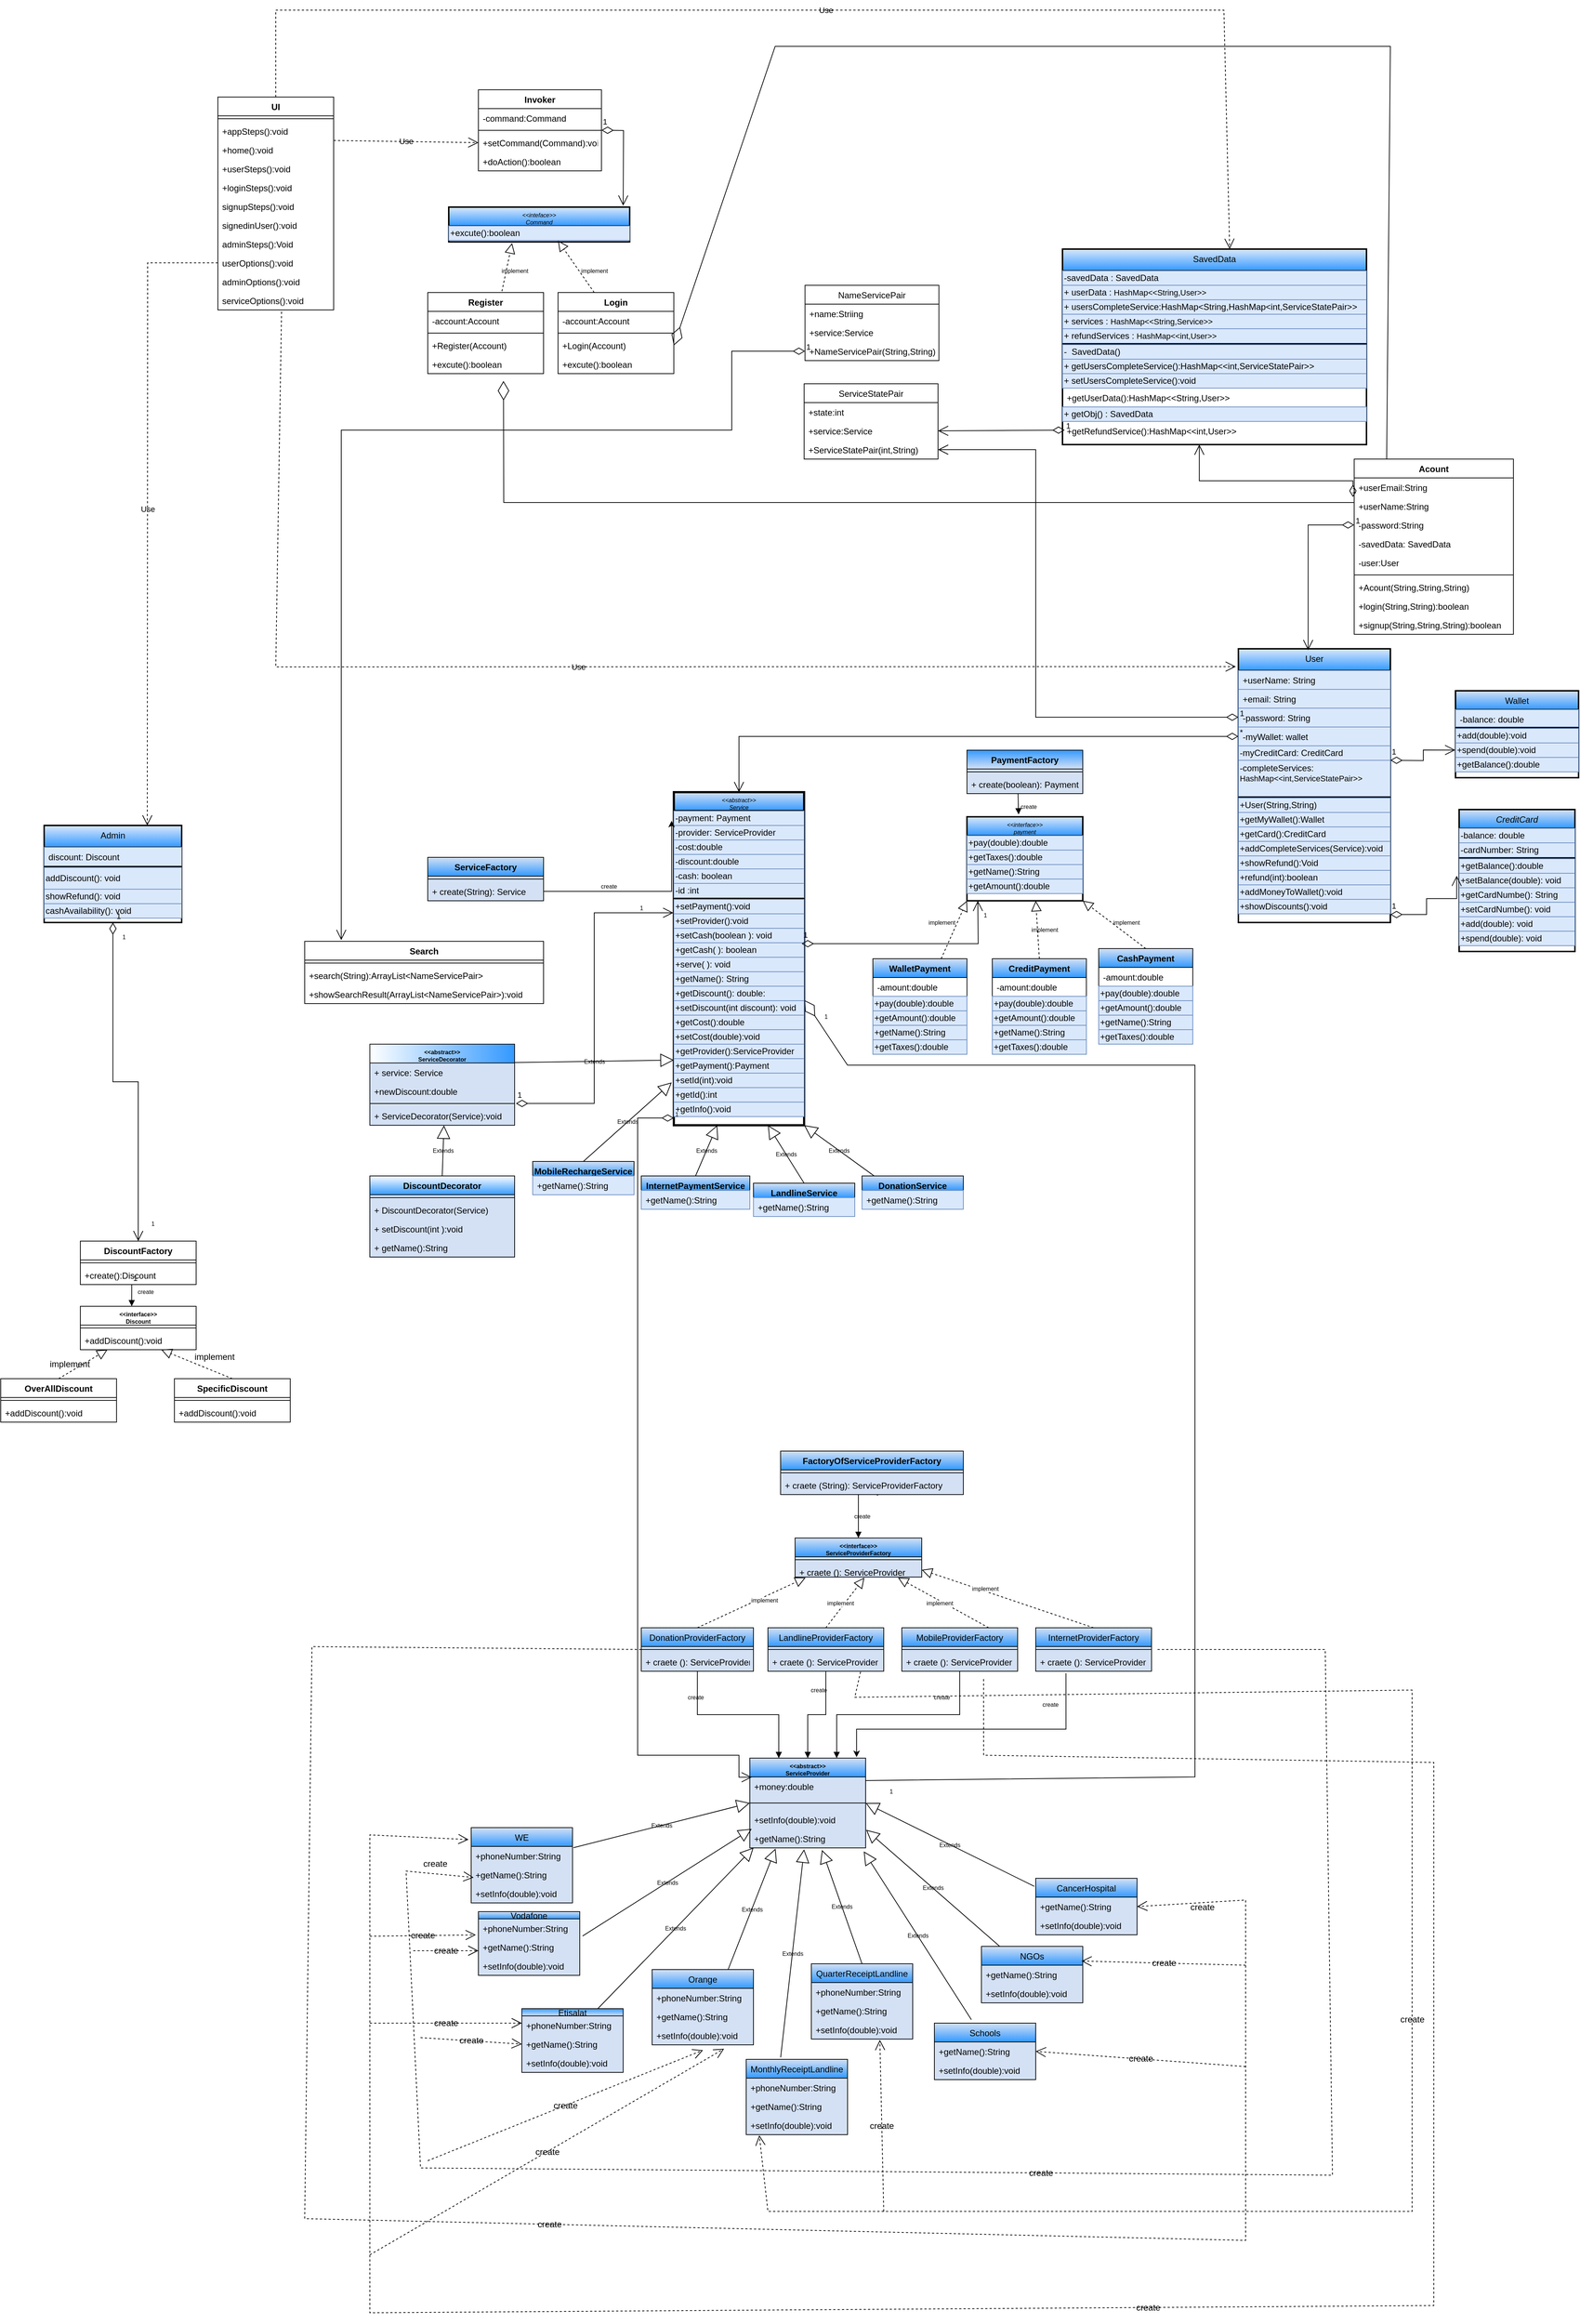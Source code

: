 <mxfile version="18.0.1" type="device"><diagram id="C5RBs43oDa-KdzZeNtuy" name="Page-1"><mxGraphModel dx="4837" dy="4993" grid="1" gridSize="10" guides="1" tooltips="1" connect="1" arrows="1" fold="1" page="1" pageScale="1" pageWidth="827" pageHeight="1169" math="0" shadow="0"><root><mxCell id="WIyWlLk6GJQsqaUBKTNV-0"/><mxCell id="WIyWlLk6GJQsqaUBKTNV-1" parent="WIyWlLk6GJQsqaUBKTNV-0"/><mxCell id="zkfFHV4jXpPFQw0GAbJ--0" value="CreditCard" style="swimlane;fontStyle=2;align=center;verticalAlign=top;childLayout=stackLayout;horizontal=1;startSize=26;horizontalStack=0;resizeParent=1;resizeLast=0;collapsible=1;marginBottom=0;rounded=0;shadow=0;strokeWidth=2;fillColor=#D4E1F5;strokeColor=#000000;gradientColor=#3399FF;labelBackgroundColor=none;" parent="WIyWlLk6GJQsqaUBKTNV-1" vertex="1"><mxGeometry x="1375" y="-146" width="160" height="196" as="geometry"><mxRectangle x="230" y="140" width="160" height="26" as="alternateBounds"/></mxGeometry></mxCell><mxCell id="mwWMlsjXjRJXWBrL6LxH-0" value="-balance: double" style="text;html=1;align=left;verticalAlign=middle;resizable=0;points=[];autosize=1;strokeColor=#6c8ebf;fillColor=#dae8fc;labelBackgroundColor=none;" parent="zkfFHV4jXpPFQw0GAbJ--0" vertex="1"><mxGeometry y="26" width="160" height="20" as="geometry"/></mxCell><mxCell id="mwWMlsjXjRJXWBrL6LxH-2" value="-cardNumber: String" style="text;html=1;align=left;verticalAlign=middle;resizable=0;points=[];autosize=1;strokeColor=#6c8ebf;fillColor=#dae8fc;labelBackgroundColor=none;" parent="zkfFHV4jXpPFQw0GAbJ--0" vertex="1"><mxGeometry y="46" width="160" height="20" as="geometry"/></mxCell><mxCell id="mwWMlsjXjRJXWBrL6LxH-52" value="" style="line;html=1;strokeWidth=2;align=left;verticalAlign=middle;spacingTop=-1;spacingLeft=3;spacingRight=3;rotatable=0;labelPosition=right;points=[];portConstraint=eastwest;labelBackgroundColor=none;" parent="zkfFHV4jXpPFQw0GAbJ--0" vertex="1"><mxGeometry y="66" width="160" height="2" as="geometry"/></mxCell><mxCell id="mwWMlsjXjRJXWBrL6LxH-3" value="+getBalance():double" style="text;html=1;align=left;verticalAlign=middle;resizable=0;points=[];autosize=1;strokeColor=#6c8ebf;fillColor=#dae8fc;labelBackgroundColor=none;" parent="zkfFHV4jXpPFQw0GAbJ--0" vertex="1"><mxGeometry y="68" width="160" height="20" as="geometry"/></mxCell><mxCell id="mwWMlsjXjRJXWBrL6LxH-5" value="+setBalance(double): void" style="text;html=1;align=left;verticalAlign=middle;resizable=0;points=[];autosize=1;strokeColor=#6c8ebf;fillColor=#dae8fc;labelBackgroundColor=none;" parent="zkfFHV4jXpPFQw0GAbJ--0" vertex="1"><mxGeometry y="88" width="160" height="20" as="geometry"/></mxCell><mxCell id="mwWMlsjXjRJXWBrL6LxH-6" value="+getCardNumbe(): String" style="text;html=1;align=left;verticalAlign=middle;resizable=0;points=[];autosize=1;strokeColor=#6c8ebf;fillColor=#dae8fc;labelBackgroundColor=none;" parent="zkfFHV4jXpPFQw0GAbJ--0" vertex="1"><mxGeometry y="108" width="160" height="20" as="geometry"/></mxCell><mxCell id="jeFMVSmrHoq8sBf3n_ed-20" value="+setCardNumbe(): void" style="text;html=1;align=left;verticalAlign=middle;resizable=0;points=[];autosize=1;strokeColor=#6c8ebf;fillColor=#dae8fc;labelBackgroundColor=none;" vertex="1" parent="zkfFHV4jXpPFQw0GAbJ--0"><mxGeometry y="128" width="160" height="20" as="geometry"/></mxCell><mxCell id="mwWMlsjXjRJXWBrL6LxH-7" value="+add(double): void" style="text;html=1;align=left;verticalAlign=middle;resizable=0;points=[];autosize=1;strokeColor=#6c8ebf;fillColor=#dae8fc;labelBackgroundColor=none;" parent="zkfFHV4jXpPFQw0GAbJ--0" vertex="1"><mxGeometry y="148" width="160" height="20" as="geometry"/></mxCell><mxCell id="jeFMVSmrHoq8sBf3n_ed-21" value="+spend(double): void" style="text;html=1;align=left;verticalAlign=middle;resizable=0;points=[];autosize=1;strokeColor=#6c8ebf;fillColor=#dae8fc;labelBackgroundColor=none;" vertex="1" parent="zkfFHV4jXpPFQw0GAbJ--0"><mxGeometry y="168" width="160" height="20" as="geometry"/></mxCell><mxCell id="zkfFHV4jXpPFQw0GAbJ--17" value="User" style="swimlane;fontStyle=0;align=center;verticalAlign=top;childLayout=stackLayout;horizontal=1;startSize=30;horizontalStack=0;resizeParent=1;resizeLast=0;collapsible=1;marginBottom=0;rounded=0;shadow=0;strokeWidth=2;fillColor=#dae8fc;strokeColor=#000000;gradientColor=#3399FF;labelBackgroundColor=none;" parent="WIyWlLk6GJQsqaUBKTNV-1" vertex="1"><mxGeometry x="1070" y="-368" width="210" height="378" as="geometry"><mxRectangle x="550" y="140" width="160" height="26" as="alternateBounds"/></mxGeometry></mxCell><mxCell id="jeFMVSmrHoq8sBf3n_ed-22" value="+userName: String" style="text;align=left;verticalAlign=top;spacingLeft=4;spacingRight=4;overflow=hidden;rotatable=0;points=[[0,0.5],[1,0.5]];portConstraint=eastwest;fillColor=#dae8fc;strokeColor=#6c8ebf;labelBackgroundColor=none;" vertex="1" parent="zkfFHV4jXpPFQw0GAbJ--17"><mxGeometry y="30" width="210" height="26" as="geometry"/></mxCell><mxCell id="zkfFHV4jXpPFQw0GAbJ--18" value="+email: String" style="text;align=left;verticalAlign=top;spacingLeft=4;spacingRight=4;overflow=hidden;rotatable=0;points=[[0,0.5],[1,0.5]];portConstraint=eastwest;fillColor=#dae8fc;strokeColor=#6c8ebf;labelBackgroundColor=none;" parent="zkfFHV4jXpPFQw0GAbJ--17" vertex="1"><mxGeometry y="56" width="210" height="26" as="geometry"/></mxCell><mxCell id="zkfFHV4jXpPFQw0GAbJ--20" value="-password: String" style="text;align=left;verticalAlign=top;spacingLeft=4;spacingRight=4;overflow=hidden;rotatable=0;points=[[0,0.5],[1,0.5]];portConstraint=eastwest;rounded=0;shadow=0;html=0;fillColor=#dae8fc;strokeColor=#6c8ebf;labelBackgroundColor=none;" parent="zkfFHV4jXpPFQw0GAbJ--17" vertex="1"><mxGeometry y="82" width="210" height="26" as="geometry"/></mxCell><mxCell id="zkfFHV4jXpPFQw0GAbJ--19" value="-myWallet: wallet&#10;" style="text;align=left;verticalAlign=top;spacingLeft=4;spacingRight=4;overflow=hidden;rotatable=0;points=[[0,0.5],[1,0.5]];portConstraint=eastwest;rounded=0;shadow=0;html=0;fillColor=#dae8fc;strokeColor=#6c8ebf;labelBackgroundColor=none;" parent="zkfFHV4jXpPFQw0GAbJ--17" vertex="1"><mxGeometry y="108" width="210" height="26" as="geometry"/></mxCell><mxCell id="84-6VIBdu4MTvSc-ypw_-46" value="&lt;div style=&quot;&quot;&gt;-myCreditCard: CreditCard&lt;/div&gt;" style="text;html=1;align=left;verticalAlign=middle;resizable=0;points=[];autosize=1;strokeColor=#6c8ebf;fillColor=#dae8fc;fontSize=12;labelBackgroundColor=none;" parent="zkfFHV4jXpPFQw0GAbJ--17" vertex="1"><mxGeometry y="134" width="210" height="20" as="geometry"/></mxCell><mxCell id="wg3ZNqUoVr1V4Hji6CS1-9" value="&lt;div style=&quot;&quot;&gt;-completeServices:&lt;/div&gt;&lt;span style=&quot;font-size: 11px;&quot;&gt;HashMap&amp;lt;&amp;lt;int,ServiceStatePair&amp;gt;&amp;gt;&lt;/span&gt;&lt;div style=&quot;&quot;&gt;&amp;nbsp;&lt;br&gt;&lt;/div&gt;" style="text;html=1;align=left;verticalAlign=middle;resizable=0;points=[];autosize=1;strokeColor=#6c8ebf;fillColor=#dae8fc;fontSize=12;strokeWidth=1;labelBackgroundColor=none;" parent="zkfFHV4jXpPFQw0GAbJ--17" vertex="1"><mxGeometry y="154" width="210" height="50" as="geometry"/></mxCell><mxCell id="zkfFHV4jXpPFQw0GAbJ--23" value="" style="line;html=1;strokeWidth=2;align=left;verticalAlign=middle;spacingTop=-1;spacingLeft=3;spacingRight=3;rotatable=0;labelPosition=right;points=[];portConstraint=eastwest;labelBackgroundColor=none;" parent="zkfFHV4jXpPFQw0GAbJ--17" vertex="1"><mxGeometry y="204" width="210" height="2" as="geometry"/></mxCell><mxCell id="jeFMVSmrHoq8sBf3n_ed-23" value="&lt;div style=&quot;&quot;&gt;+User(String,String)&lt;/div&gt;" style="text;html=1;align=left;verticalAlign=middle;resizable=0;points=[];autosize=1;strokeColor=#6c8ebf;fillColor=#dae8fc;fontSize=12;labelBackgroundColor=none;" vertex="1" parent="zkfFHV4jXpPFQw0GAbJ--17"><mxGeometry y="206" width="210" height="20" as="geometry"/></mxCell><mxCell id="jeFMVSmrHoq8sBf3n_ed-26" value="&lt;div style=&quot;&quot;&gt;+getMyWallet():Wallet&lt;/div&gt;" style="text;html=1;align=left;verticalAlign=middle;resizable=0;points=[];autosize=1;strokeColor=#6c8ebf;fillColor=#dae8fc;fontSize=12;labelBackgroundColor=none;" vertex="1" parent="zkfFHV4jXpPFQw0GAbJ--17"><mxGeometry y="226" width="210" height="20" as="geometry"/></mxCell><mxCell id="wg3ZNqUoVr1V4Hji6CS1-10" value="&lt;div style=&quot;&quot;&gt;+getCard():CreditCard&lt;br&gt;&lt;/div&gt;" style="text;html=1;align=left;verticalAlign=middle;resizable=0;points=[];autosize=1;strokeColor=#6c8ebf;fillColor=#dae8fc;fontSize=12;labelBackgroundColor=none;" parent="zkfFHV4jXpPFQw0GAbJ--17" vertex="1"><mxGeometry y="246" width="210" height="20" as="geometry"/></mxCell><mxCell id="wg3ZNqUoVr1V4Hji6CS1-11" value="&lt;div style=&quot;&quot;&gt;+addCompleteServices(Service):void&lt;/div&gt;" style="text;html=1;align=left;verticalAlign=middle;resizable=0;points=[];autosize=1;strokeColor=#6c8ebf;fillColor=#dae8fc;fontSize=12;labelBackgroundColor=none;" parent="zkfFHV4jXpPFQw0GAbJ--17" vertex="1"><mxGeometry y="266" width="210" height="20" as="geometry"/></mxCell><mxCell id="wg3ZNqUoVr1V4Hji6CS1-12" value="&lt;div style=&quot;&quot;&gt;+showRefund():Void&lt;/div&gt;" style="text;html=1;align=left;verticalAlign=middle;resizable=0;points=[];autosize=1;strokeColor=#6c8ebf;fillColor=#dae8fc;fontSize=12;labelBackgroundColor=none;" parent="zkfFHV4jXpPFQw0GAbJ--17" vertex="1"><mxGeometry y="286" width="210" height="20" as="geometry"/></mxCell><mxCell id="wg3ZNqUoVr1V4Hji6CS1-23" value="&lt;div style=&quot;&quot;&gt;+refund(int):boolean&lt;/div&gt;" style="text;html=1;align=left;verticalAlign=middle;resizable=0;points=[];autosize=1;strokeColor=#6c8ebf;fillColor=#dae8fc;fontSize=12;labelBackgroundColor=none;" parent="zkfFHV4jXpPFQw0GAbJ--17" vertex="1"><mxGeometry y="306" width="210" height="20" as="geometry"/></mxCell><mxCell id="jeFMVSmrHoq8sBf3n_ed-24" value="&lt;div style=&quot;&quot;&gt;+addMoneyToWallet():void&lt;/div&gt;" style="text;html=1;align=left;verticalAlign=middle;resizable=0;points=[];autosize=1;strokeColor=#6c8ebf;fillColor=#dae8fc;fontSize=12;labelBackgroundColor=none;" vertex="1" parent="zkfFHV4jXpPFQw0GAbJ--17"><mxGeometry y="326" width="210" height="20" as="geometry"/></mxCell><mxCell id="jeFMVSmrHoq8sBf3n_ed-25" value="&lt;div style=&quot;&quot;&gt;+showDiscounts():void&lt;/div&gt;" style="text;html=1;align=left;verticalAlign=middle;resizable=0;points=[];autosize=1;strokeColor=#6c8ebf;fillColor=#dae8fc;fontSize=12;labelBackgroundColor=none;" vertex="1" parent="zkfFHV4jXpPFQw0GAbJ--17"><mxGeometry y="346" width="210" height="20" as="geometry"/></mxCell><mxCell id="84-6VIBdu4MTvSc-ypw_-15" value="Wallet" style="swimlane;fontStyle=0;align=center;verticalAlign=top;childLayout=stackLayout;horizontal=1;startSize=26;horizontalStack=0;resizeParent=1;resizeLast=0;collapsible=1;marginBottom=0;rounded=0;shadow=0;strokeWidth=2;fillColor=#D4E1F5;gradientColor=#3399FF;strokeColor=#000000;labelBackgroundColor=none;" parent="WIyWlLk6GJQsqaUBKTNV-1" vertex="1"><mxGeometry x="1370" y="-310" width="170" height="120" as="geometry"><mxRectangle x="550" y="140" width="160" height="26" as="alternateBounds"/></mxGeometry></mxCell><mxCell id="84-6VIBdu4MTvSc-ypw_-16" value="-balance: double" style="text;align=left;verticalAlign=top;spacingLeft=4;spacingRight=4;overflow=hidden;rotatable=0;points=[[0,0.5],[1,0.5]];portConstraint=eastwest;fillColor=#dae8fc;strokeColor=#6c8ebf;labelBackgroundColor=none;" parent="84-6VIBdu4MTvSc-ypw_-15" vertex="1"><mxGeometry y="26" width="170" height="24" as="geometry"/></mxCell><mxCell id="mwWMlsjXjRJXWBrL6LxH-51" value="" style="line;html=1;strokeWidth=2;align=left;verticalAlign=middle;spacingTop=-1;spacingLeft=3;spacingRight=3;rotatable=0;labelPosition=right;points=[];portConstraint=eastwest;labelBackgroundColor=none;" parent="84-6VIBdu4MTvSc-ypw_-15" vertex="1"><mxGeometry y="50" width="170" height="2" as="geometry"/></mxCell><mxCell id="wg3ZNqUoVr1V4Hji6CS1-0" value="+add(double):void" style="text;html=1;align=left;verticalAlign=middle;resizable=0;points=[];autosize=1;strokeColor=#6c8ebf;fillColor=#dae8fc;strokeWidth=1;labelBackgroundColor=none;" parent="84-6VIBdu4MTvSc-ypw_-15" vertex="1"><mxGeometry y="52" width="170" height="20" as="geometry"/></mxCell><mxCell id="mwWMlsjXjRJXWBrL6LxH-10" value="1" style="endArrow=open;html=1;endSize=12;startArrow=diamondThin;startSize=14;startFill=0;edgeStyle=orthogonalEdgeStyle;align=left;verticalAlign=bottom;rounded=0;entryX=-0.002;entryY=0.491;entryDx=0;entryDy=0;entryPerimeter=0;labelBackgroundColor=none;" parent="84-6VIBdu4MTvSc-ypw_-15" edge="1" target="wg3ZNqUoVr1V4Hji6CS1-1"><mxGeometry x="-1" y="3" relative="1" as="geometry"><mxPoint x="-90" y="95.89" as="sourcePoint"/><mxPoint x="70" y="95.89" as="targetPoint"/></mxGeometry></mxCell><mxCell id="wg3ZNqUoVr1V4Hji6CS1-1" value="+spend(double):void" style="text;html=1;align=left;verticalAlign=middle;resizable=0;points=[];autosize=1;strokeColor=#6c8ebf;fillColor=#dae8fc;labelBackgroundColor=none;" parent="84-6VIBdu4MTvSc-ypw_-15" vertex="1"><mxGeometry y="72" width="170" height="20" as="geometry"/></mxCell><mxCell id="wg3ZNqUoVr1V4Hji6CS1-2" value="+getBalance():double" style="text;html=1;align=left;verticalAlign=middle;resizable=0;points=[];autosize=1;strokeColor=#6c8ebf;fillColor=#dae8fc;labelBackgroundColor=none;" parent="84-6VIBdu4MTvSc-ypw_-15" vertex="1"><mxGeometry y="92" width="170" height="20" as="geometry"/></mxCell><mxCell id="84-6VIBdu4MTvSc-ypw_-31" value="&lt;&lt;interface&gt;&gt;&#10;payment" style="swimlane;fontStyle=2;align=center;verticalAlign=top;childLayout=stackLayout;horizontal=1;startSize=26;horizontalStack=0;resizeParent=1;resizeLast=0;collapsible=1;marginBottom=0;rounded=0;shadow=0;strokeWidth=2;fillColor=#dae8fc;strokeColor=#000000;gradientColor=#3399FF;labelBackgroundColor=none;fontSize=8;" parent="WIyWlLk6GJQsqaUBKTNV-1" vertex="1"><mxGeometry x="695" y="-136" width="160" height="116" as="geometry"><mxRectangle x="230" y="140" width="160" height="26" as="alternateBounds"/></mxGeometry></mxCell><mxCell id="jeFMVSmrHoq8sBf3n_ed-137" value="+pay(double):double" style="text;html=1;align=left;verticalAlign=middle;resizable=0;points=[];autosize=1;strokeColor=#6c8ebf;fillColor=#dae8fc;labelBackgroundColor=none;" vertex="1" parent="84-6VIBdu4MTvSc-ypw_-31"><mxGeometry y="26" width="160" height="20" as="geometry"/></mxCell><mxCell id="jeFMVSmrHoq8sBf3n_ed-138" value="+getTaxes():double" style="text;html=1;align=left;verticalAlign=middle;resizable=0;points=[];autosize=1;strokeColor=#6c8ebf;fillColor=#dae8fc;labelBackgroundColor=none;" vertex="1" parent="84-6VIBdu4MTvSc-ypw_-31"><mxGeometry y="46" width="160" height="20" as="geometry"/></mxCell><mxCell id="wg3ZNqUoVr1V4Hji6CS1-24" value="+getName():String" style="text;html=1;align=left;verticalAlign=middle;resizable=0;points=[];autosize=1;strokeColor=#6c8ebf;fillColor=#dae8fc;labelBackgroundColor=none;" parent="84-6VIBdu4MTvSc-ypw_-31" vertex="1"><mxGeometry y="66" width="160" height="20" as="geometry"/></mxCell><mxCell id="jeFMVSmrHoq8sBf3n_ed-139" value="+getAmount():double" style="text;html=1;align=left;verticalAlign=middle;resizable=0;points=[];autosize=1;strokeColor=#6c8ebf;fillColor=#dae8fc;labelBackgroundColor=none;" vertex="1" parent="84-6VIBdu4MTvSc-ypw_-31"><mxGeometry y="86" width="160" height="20" as="geometry"/></mxCell><mxCell id="84-6VIBdu4MTvSc-ypw_-37" value="&lt;&lt;abstract&gt;&gt;&#10;Service" style="swimlane;fontStyle=2;align=center;verticalAlign=top;childLayout=stackLayout;horizontal=1;startSize=26;horizontalStack=0;resizeParent=1;resizeLast=0;collapsible=1;marginBottom=0;rounded=0;shadow=0;strokeWidth=3;gradientColor=#3399FF;fillColor=#D4E1F5;labelBackgroundColor=none;fontSize=8;" parent="WIyWlLk6GJQsqaUBKTNV-1" vertex="1"><mxGeometry x="290" y="-170" width="180" height="460" as="geometry"><mxRectangle x="230" y="140" width="160" height="26" as="alternateBounds"/></mxGeometry></mxCell><mxCell id="84-6VIBdu4MTvSc-ypw_-43" value="&lt;div&gt;&lt;span&gt;-payment: Payment&lt;/span&gt;&lt;/div&gt;" style="text;html=1;align=left;verticalAlign=middle;resizable=0;points=[];autosize=1;strokeColor=#6c8ebf;fillColor=#dae8fc;fontSize=12;labelBackgroundColor=none;" parent="84-6VIBdu4MTvSc-ypw_-37" vertex="1"><mxGeometry y="26" width="180" height="20" as="geometry"/></mxCell><mxCell id="gfaYMRK7l2H8h_oGQXu5-2" value="&lt;div&gt;&lt;span&gt;-provider: ServiceProvider&lt;/span&gt;&lt;/div&gt;" style="text;html=1;align=left;verticalAlign=middle;resizable=0;points=[];autosize=1;strokeColor=#6c8ebf;fillColor=#dae8fc;fontSize=12;labelBackgroundColor=none;" parent="84-6VIBdu4MTvSc-ypw_-37" vertex="1"><mxGeometry y="46" width="180" height="20" as="geometry"/></mxCell><mxCell id="jeFMVSmrHoq8sBf3n_ed-49" value="-cost:double" style="text;html=1;align=left;verticalAlign=middle;resizable=0;points=[];autosize=1;strokeColor=#6c8ebf;fillColor=#dae8fc;fontSize=12;labelBackgroundColor=none;" vertex="1" parent="84-6VIBdu4MTvSc-ypw_-37"><mxGeometry y="66" width="180" height="20" as="geometry"/></mxCell><mxCell id="jeFMVSmrHoq8sBf3n_ed-48" value="-discount:double" style="text;html=1;align=left;verticalAlign=middle;resizable=0;points=[];autosize=1;strokeColor=#6c8ebf;fillColor=#dae8fc;fontSize=12;labelBackgroundColor=none;" vertex="1" parent="84-6VIBdu4MTvSc-ypw_-37"><mxGeometry y="86" width="180" height="20" as="geometry"/></mxCell><mxCell id="jeFMVSmrHoq8sBf3n_ed-47" value="-cash: boolean" style="text;html=1;align=left;verticalAlign=middle;resizable=0;points=[];autosize=1;strokeColor=#6c8ebf;fillColor=#dae8fc;fontSize=12;labelBackgroundColor=none;" vertex="1" parent="84-6VIBdu4MTvSc-ypw_-37"><mxGeometry y="106" width="180" height="20" as="geometry"/></mxCell><mxCell id="wg3ZNqUoVr1V4Hji6CS1-69" value="-id :int" style="text;html=1;align=left;verticalAlign=middle;resizable=0;points=[];autosize=1;strokeColor=#6c8ebf;fillColor=#dae8fc;fontSize=12;labelBackgroundColor=none;" parent="84-6VIBdu4MTvSc-ypw_-37" vertex="1"><mxGeometry y="126" width="180" height="20" as="geometry"/></mxCell><mxCell id="mwWMlsjXjRJXWBrL6LxH-54" value="" style="line;html=1;strokeWidth=2;align=left;verticalAlign=middle;spacingTop=-1;spacingLeft=3;spacingRight=3;rotatable=0;labelPosition=right;points=[];portConstraint=eastwest;labelBackgroundColor=none;" parent="84-6VIBdu4MTvSc-ypw_-37" vertex="1"><mxGeometry y="146" width="180" height="2" as="geometry"/></mxCell><mxCell id="wg3ZNqUoVr1V4Hji6CS1-70" value="+setPayment():void" style="text;html=1;align=left;verticalAlign=middle;resizable=0;points=[];autosize=1;strokeColor=#6c8ebf;fillColor=#dae8fc;fontSize=12;labelBackgroundColor=none;" parent="84-6VIBdu4MTvSc-ypw_-37" vertex="1"><mxGeometry y="148" width="180" height="20" as="geometry"/></mxCell><mxCell id="gfaYMRK7l2H8h_oGQXu5-1" value="+setProvider():void" style="text;html=1;align=left;verticalAlign=middle;resizable=0;points=[];autosize=1;strokeColor=#6c8ebf;fillColor=#dae8fc;fontSize=12;labelBackgroundColor=none;" parent="84-6VIBdu4MTvSc-ypw_-37" vertex="1"><mxGeometry y="168" width="180" height="20" as="geometry"/></mxCell><mxCell id="wg3ZNqUoVr1V4Hji6CS1-72" value="+setCash(boolean ): void" style="text;html=1;align=left;verticalAlign=middle;resizable=0;points=[];autosize=1;strokeColor=#6c8ebf;fillColor=#dae8fc;fontSize=12;labelBackgroundColor=none;" parent="84-6VIBdu4MTvSc-ypw_-37" vertex="1"><mxGeometry y="188" width="180" height="20" as="geometry"/></mxCell><mxCell id="wg3ZNqUoVr1V4Hji6CS1-73" value="+getCash( ): boolean" style="text;html=1;align=left;verticalAlign=middle;resizable=0;points=[];autosize=1;strokeColor=#6c8ebf;fillColor=#dae8fc;fontSize=12;labelBackgroundColor=none;" parent="84-6VIBdu4MTvSc-ypw_-37" vertex="1"><mxGeometry y="208" width="180" height="20" as="geometry"/></mxCell><mxCell id="wg3ZNqUoVr1V4Hji6CS1-83" value="+serve( ): void&amp;nbsp;" style="text;html=1;align=left;verticalAlign=middle;resizable=0;points=[];autosize=1;strokeColor=#6c8ebf;fillColor=#dae8fc;fontSize=12;labelBackgroundColor=none;" parent="84-6VIBdu4MTvSc-ypw_-37" vertex="1"><mxGeometry y="228" width="180" height="20" as="geometry"/></mxCell><mxCell id="wg3ZNqUoVr1V4Hji6CS1-84" value="+getName(): String" style="text;html=1;align=left;verticalAlign=middle;resizable=0;points=[];autosize=1;strokeColor=#6c8ebf;fillColor=#dae8fc;fontSize=12;labelBackgroundColor=none;" parent="84-6VIBdu4MTvSc-ypw_-37" vertex="1"><mxGeometry y="248" width="180" height="20" as="geometry"/></mxCell><mxCell id="gfaYMRK7l2H8h_oGQXu5-0" value="+getDiscount(): double:" style="text;html=1;align=left;verticalAlign=middle;resizable=0;points=[];autosize=1;strokeColor=#6c8ebf;fillColor=#dae8fc;fontSize=12;labelBackgroundColor=none;" parent="84-6VIBdu4MTvSc-ypw_-37" vertex="1"><mxGeometry y="268" width="180" height="20" as="geometry"/></mxCell><mxCell id="wg3ZNqUoVr1V4Hji6CS1-71" value="+setDiscount(int discount): void" style="text;html=1;align=left;verticalAlign=middle;resizable=0;points=[];autosize=1;strokeColor=#6c8ebf;fillColor=#dae8fc;fontSize=12;strokeWidth=1;labelBackgroundColor=none;" parent="84-6VIBdu4MTvSc-ypw_-37" vertex="1"><mxGeometry y="288" width="180" height="20" as="geometry"/></mxCell><mxCell id="jeFMVSmrHoq8sBf3n_ed-50" value="+getCost():double" style="text;html=1;align=left;verticalAlign=middle;resizable=0;points=[];autosize=1;strokeColor=#6c8ebf;fillColor=#dae8fc;fontSize=12;labelBackgroundColor=none;" vertex="1" parent="84-6VIBdu4MTvSc-ypw_-37"><mxGeometry y="308" width="180" height="20" as="geometry"/></mxCell><mxCell id="jeFMVSmrHoq8sBf3n_ed-51" value="+setCost(double):void" style="text;html=1;align=left;verticalAlign=middle;resizable=0;points=[];autosize=1;strokeColor=#6c8ebf;fillColor=#dae8fc;fontSize=12;labelBackgroundColor=none;" vertex="1" parent="84-6VIBdu4MTvSc-ypw_-37"><mxGeometry y="328" width="180" height="20" as="geometry"/></mxCell><mxCell id="jeFMVSmrHoq8sBf3n_ed-52" value="+getProvider():ServiceProvider" style="text;html=1;align=left;verticalAlign=middle;resizable=0;points=[];autosize=1;strokeColor=#6c8ebf;fillColor=#dae8fc;fontSize=12;labelBackgroundColor=none;" vertex="1" parent="84-6VIBdu4MTvSc-ypw_-37"><mxGeometry y="348" width="180" height="20" as="geometry"/></mxCell><mxCell id="jeFMVSmrHoq8sBf3n_ed-53" value="+getPayment():Payment" style="text;html=1;align=left;verticalAlign=middle;resizable=0;points=[];autosize=1;strokeColor=#6c8ebf;fillColor=#dae8fc;fontSize=12;labelBackgroundColor=none;" vertex="1" parent="84-6VIBdu4MTvSc-ypw_-37"><mxGeometry y="368" width="180" height="20" as="geometry"/></mxCell><mxCell id="jeFMVSmrHoq8sBf3n_ed-54" value="+setId(int):void" style="text;html=1;align=left;verticalAlign=middle;resizable=0;points=[];autosize=1;strokeColor=#6c8ebf;fillColor=#dae8fc;fontSize=12;labelBackgroundColor=none;" vertex="1" parent="84-6VIBdu4MTvSc-ypw_-37"><mxGeometry y="388" width="180" height="20" as="geometry"/></mxCell><mxCell id="jeFMVSmrHoq8sBf3n_ed-55" value="+getId():int" style="text;html=1;align=left;verticalAlign=middle;resizable=0;points=[];autosize=1;strokeColor=#6c8ebf;fillColor=#dae8fc;fontSize=12;labelBackgroundColor=none;" vertex="1" parent="84-6VIBdu4MTvSc-ypw_-37"><mxGeometry y="408" width="180" height="20" as="geometry"/></mxCell><mxCell id="jeFMVSmrHoq8sBf3n_ed-58" value="+getInfo():void" style="text;html=1;align=left;verticalAlign=middle;resizable=0;points=[];autosize=1;strokeColor=#6c8ebf;fillColor=#dae8fc;fontSize=12;labelBackgroundColor=none;" vertex="1" parent="84-6VIBdu4MTvSc-ypw_-37"><mxGeometry y="428" width="180" height="20" as="geometry"/></mxCell><mxCell id="wg3ZNqUoVr1V4Hji6CS1-25" value="" style="endArrow=block;dashed=1;endFill=0;endSize=12;html=1;rounded=0;startArrow=none;entryX=0;entryY=1;entryDx=0;entryDy=0;labelBackgroundColor=none;" parent="WIyWlLk6GJQsqaUBKTNV-1" source="wg3ZNqUoVr1V4Hji6CS1-28" target="84-6VIBdu4MTvSc-ypw_-31" edge="1"><mxGeometry width="160" relative="1" as="geometry"><mxPoint x="550" y="800" as="sourcePoint"/><mxPoint x="550" y="710" as="targetPoint"/></mxGeometry></mxCell><mxCell id="wg3ZNqUoVr1V4Hji6CS1-27" value="" style="endArrow=block;dashed=1;endFill=0;endSize=12;html=1;rounded=0;exitX=0.5;exitY=0;exitDx=0;exitDy=0;entryX=1;entryY=1;entryDx=0;entryDy=0;labelBackgroundColor=none;" parent="WIyWlLk6GJQsqaUBKTNV-1" source="wg3ZNqUoVr1V4Hji6CS1-37" target="84-6VIBdu4MTvSc-ypw_-31" edge="1"><mxGeometry width="160" relative="1" as="geometry"><mxPoint x="700" y="800" as="sourcePoint"/><mxPoint x="690" y="700" as="targetPoint"/></mxGeometry></mxCell><mxCell id="wg3ZNqUoVr1V4Hji6CS1-28" value="WalletPayment‏" style="swimlane;fontStyle=1;align=center;verticalAlign=top;childLayout=stackLayout;horizontal=1;startSize=26;horizontalStack=0;resizeParent=1;resizeParentMax=0;resizeLast=0;collapsible=1;marginBottom=0;gradientColor=#3399FF;fillColor=#D4E1F5;labelBackgroundColor=none;" parent="WIyWlLk6GJQsqaUBKTNV-1" vertex="1"><mxGeometry x="565" y="60" width="130" height="132" as="geometry"/></mxCell><mxCell id="jeFMVSmrHoq8sBf3n_ed-155" value="-amount:double" style="text;strokeColor=none;fillColor=none;align=left;verticalAlign=top;spacingLeft=4;spacingRight=4;overflow=hidden;rotatable=0;points=[[0,0.5],[1,0.5]];portConstraint=eastwest;labelBackgroundColor=none;" vertex="1" parent="wg3ZNqUoVr1V4Hji6CS1-28"><mxGeometry y="26" width="130" height="26" as="geometry"/></mxCell><mxCell id="jeFMVSmrHoq8sBf3n_ed-143" value="+pay(double):double" style="text;html=1;align=left;verticalAlign=middle;resizable=0;points=[];autosize=1;strokeColor=#6c8ebf;fillColor=#dae8fc;labelBackgroundColor=none;" vertex="1" parent="wg3ZNqUoVr1V4Hji6CS1-28"><mxGeometry y="52" width="130" height="20" as="geometry"/></mxCell><mxCell id="jeFMVSmrHoq8sBf3n_ed-146" value="+getAmount():double" style="text;html=1;align=left;verticalAlign=middle;resizable=0;points=[];autosize=1;strokeColor=#6c8ebf;fillColor=#dae8fc;labelBackgroundColor=none;" vertex="1" parent="wg3ZNqUoVr1V4Hji6CS1-28"><mxGeometry y="72" width="130" height="20" as="geometry"/></mxCell><mxCell id="jeFMVSmrHoq8sBf3n_ed-145" value="+getName():String" style="text;html=1;align=left;verticalAlign=middle;resizable=0;points=[];autosize=1;strokeColor=#6c8ebf;fillColor=#dae8fc;labelBackgroundColor=none;" vertex="1" parent="wg3ZNqUoVr1V4Hji6CS1-28"><mxGeometry y="92" width="130" height="20" as="geometry"/></mxCell><mxCell id="jeFMVSmrHoq8sBf3n_ed-144" value="+getTaxes():double" style="text;html=1;align=left;verticalAlign=middle;resizable=0;points=[];autosize=1;strokeColor=#6c8ebf;fillColor=#dae8fc;labelBackgroundColor=none;" vertex="1" parent="wg3ZNqUoVr1V4Hji6CS1-28"><mxGeometry y="112" width="130" height="20" as="geometry"/></mxCell><mxCell id="wg3ZNqUoVr1V4Hji6CS1-33" value="CreditPayment‏&#10;" style="swimlane;fontStyle=1;align=center;verticalAlign=top;childLayout=stackLayout;horizontal=1;startSize=26;horizontalStack=0;resizeParent=1;resizeParentMax=0;resizeLast=0;collapsible=1;marginBottom=0;gradientColor=#3399FF;fillColor=#D4E1F5;labelBackgroundColor=none;" parent="WIyWlLk6GJQsqaUBKTNV-1" vertex="1"><mxGeometry x="730" y="60" width="130" height="132" as="geometry"/></mxCell><mxCell id="jeFMVSmrHoq8sBf3n_ed-156" value="-amount:double" style="text;strokeColor=none;fillColor=none;align=left;verticalAlign=top;spacingLeft=4;spacingRight=4;overflow=hidden;rotatable=0;points=[[0,0.5],[1,0.5]];portConstraint=eastwest;labelBackgroundColor=none;" vertex="1" parent="wg3ZNqUoVr1V4Hji6CS1-33"><mxGeometry y="26" width="130" height="26" as="geometry"/></mxCell><mxCell id="jeFMVSmrHoq8sBf3n_ed-147" value="+pay(double):double" style="text;html=1;align=left;verticalAlign=middle;resizable=0;points=[];autosize=1;strokeColor=#6c8ebf;fillColor=#dae8fc;labelBackgroundColor=none;" vertex="1" parent="wg3ZNqUoVr1V4Hji6CS1-33"><mxGeometry y="52" width="130" height="20" as="geometry"/></mxCell><mxCell id="jeFMVSmrHoq8sBf3n_ed-150" value="+getAmount():double" style="text;html=1;align=left;verticalAlign=middle;resizable=0;points=[];autosize=1;strokeColor=#6c8ebf;fillColor=#dae8fc;labelBackgroundColor=none;" vertex="1" parent="wg3ZNqUoVr1V4Hji6CS1-33"><mxGeometry y="72" width="130" height="20" as="geometry"/></mxCell><mxCell id="jeFMVSmrHoq8sBf3n_ed-149" value="+getName():String" style="text;html=1;align=left;verticalAlign=middle;resizable=0;points=[];autosize=1;strokeColor=#6c8ebf;fillColor=#dae8fc;labelBackgroundColor=none;" vertex="1" parent="wg3ZNqUoVr1V4Hji6CS1-33"><mxGeometry y="92" width="130" height="20" as="geometry"/></mxCell><mxCell id="jeFMVSmrHoq8sBf3n_ed-148" value="+getTaxes():double" style="text;html=1;align=left;verticalAlign=middle;resizable=0;points=[];autosize=1;strokeColor=#6c8ebf;fillColor=#dae8fc;labelBackgroundColor=none;" vertex="1" parent="wg3ZNqUoVr1V4Hji6CS1-33"><mxGeometry y="112" width="130" height="20" as="geometry"/></mxCell><mxCell id="wg3ZNqUoVr1V4Hji6CS1-37" value="CashPayment" style="swimlane;fontStyle=1;align=center;verticalAlign=top;childLayout=stackLayout;horizontal=1;startSize=26;horizontalStack=0;resizeParent=1;resizeParentMax=0;resizeLast=0;collapsible=1;marginBottom=0;fillColor=#D4E1F5;gradientColor=#3399FF;labelBackgroundColor=none;" parent="WIyWlLk6GJQsqaUBKTNV-1" vertex="1"><mxGeometry x="877" y="46" width="130" height="132" as="geometry"/></mxCell><mxCell id="jeFMVSmrHoq8sBf3n_ed-157" value="-amount:double" style="text;strokeColor=none;fillColor=none;align=left;verticalAlign=top;spacingLeft=4;spacingRight=4;overflow=hidden;rotatable=0;points=[[0,0.5],[1,0.5]];portConstraint=eastwest;labelBackgroundColor=none;" vertex="1" parent="wg3ZNqUoVr1V4Hji6CS1-37"><mxGeometry y="26" width="130" height="26" as="geometry"/></mxCell><mxCell id="jeFMVSmrHoq8sBf3n_ed-151" value="+pay(double):double" style="text;html=1;align=left;verticalAlign=middle;resizable=0;points=[];autosize=1;strokeColor=#6c8ebf;fillColor=#dae8fc;labelBackgroundColor=none;" vertex="1" parent="wg3ZNqUoVr1V4Hji6CS1-37"><mxGeometry y="52" width="130" height="20" as="geometry"/></mxCell><mxCell id="jeFMVSmrHoq8sBf3n_ed-154" value="+getAmount():double" style="text;html=1;align=left;verticalAlign=middle;resizable=0;points=[];autosize=1;strokeColor=#6c8ebf;fillColor=#dae8fc;labelBackgroundColor=none;" vertex="1" parent="wg3ZNqUoVr1V4Hji6CS1-37"><mxGeometry y="72" width="130" height="20" as="geometry"/></mxCell><mxCell id="jeFMVSmrHoq8sBf3n_ed-153" value="+getName():String" style="text;html=1;align=left;verticalAlign=middle;resizable=0;points=[];autosize=1;strokeColor=#6c8ebf;fillColor=#dae8fc;labelBackgroundColor=none;" vertex="1" parent="wg3ZNqUoVr1V4Hji6CS1-37"><mxGeometry y="92" width="130" height="20" as="geometry"/></mxCell><mxCell id="jeFMVSmrHoq8sBf3n_ed-152" value="+getTaxes():double" style="text;html=1;align=left;verticalAlign=middle;resizable=0;points=[];autosize=1;strokeColor=#6c8ebf;fillColor=#dae8fc;labelBackgroundColor=none;" vertex="1" parent="wg3ZNqUoVr1V4Hji6CS1-37"><mxGeometry y="112" width="130" height="20" as="geometry"/></mxCell><mxCell id="wg3ZNqUoVr1V4Hji6CS1-46" value="MobileRechargeService‏&#10;&#10;" style="swimlane;fontStyle=1;align=center;verticalAlign=top;childLayout=stackLayout;horizontal=1;startSize=20;horizontalStack=0;resizeParent=1;resizeParentMax=0;resizeLast=0;collapsible=1;marginBottom=0;gradientColor=#3399FF;fillColor=#D4E1F5;labelBackgroundColor=none;" parent="WIyWlLk6GJQsqaUBKTNV-1" vertex="1"><mxGeometry x="95" y="340" width="140" height="46" as="geometry"><mxRectangle x="110" y="240" width="180" height="40" as="alternateBounds"/></mxGeometry></mxCell><mxCell id="wg3ZNqUoVr1V4Hji6CS1-49" value="+getName():String" style="text;strokeColor=#6c8ebf;fillColor=#dae8fc;align=left;verticalAlign=top;spacingLeft=4;spacingRight=4;overflow=hidden;rotatable=0;points=[[0,0.5],[1,0.5]];portConstraint=eastwest;labelBackgroundColor=none;" parent="wg3ZNqUoVr1V4Hji6CS1-46" vertex="1"><mxGeometry y="20" width="140" height="26" as="geometry"/></mxCell><mxCell id="wg3ZNqUoVr1V4Hji6CS1-50" value="InternetPaymentService‏" style="swimlane;fontStyle=1;align=center;verticalAlign=top;childLayout=stackLayout;horizontal=1;startSize=20;horizontalStack=0;resizeParent=1;resizeParentMax=0;resizeLast=0;collapsible=1;marginBottom=0;gradientColor=#3399FF;fillColor=#D4E1F5;labelBackgroundColor=none;" parent="WIyWlLk6GJQsqaUBKTNV-1" vertex="1"><mxGeometry x="245" y="360" width="150" height="46" as="geometry"><mxRectangle x="260" y="240" width="180" height="30" as="alternateBounds"/></mxGeometry></mxCell><mxCell id="wg3ZNqUoVr1V4Hji6CS1-51" value="+getName():String" style="text;strokeColor=#6c8ebf;fillColor=#dae8fc;align=left;verticalAlign=top;spacingLeft=4;spacingRight=4;overflow=hidden;rotatable=0;points=[[0,0.5],[1,0.5]];portConstraint=eastwest;labelBackgroundColor=none;" parent="wg3ZNqUoVr1V4Hji6CS1-50" vertex="1"><mxGeometry y="20" width="150" height="26" as="geometry"/></mxCell><mxCell id="wg3ZNqUoVr1V4Hji6CS1-54" value="DonationService" style="swimlane;fontStyle=1;align=center;verticalAlign=top;childLayout=stackLayout;horizontal=1;startSize=20;horizontalStack=0;resizeParent=1;resizeParentMax=0;resizeLast=0;collapsible=1;marginBottom=0;gradientColor=#3399FF;fillColor=#D4E1F5;labelBackgroundColor=none;" parent="WIyWlLk6GJQsqaUBKTNV-1" vertex="1"><mxGeometry x="550" y="360" width="140" height="46" as="geometry"/></mxCell><mxCell id="wg3ZNqUoVr1V4Hji6CS1-57" value="+getName():String" style="text;strokeColor=#6c8ebf;fillColor=#dae8fc;align=left;verticalAlign=top;spacingLeft=4;spacingRight=4;overflow=hidden;rotatable=0;points=[[0,0.5],[1,0.5]];portConstraint=eastwest;labelBackgroundColor=none;" parent="wg3ZNqUoVr1V4Hji6CS1-54" vertex="1"><mxGeometry y="20" width="140" height="26" as="geometry"/></mxCell><mxCell id="wg3ZNqUoVr1V4Hji6CS1-58" value="LandlineService" style="swimlane;fontStyle=1;align=center;verticalAlign=top;childLayout=stackLayout;horizontal=1;startSize=20;horizontalStack=0;resizeParent=1;resizeParentMax=0;resizeLast=0;collapsible=1;marginBottom=0;fillColor=#D4E1F5;gradientColor=#3399FF;labelBackgroundColor=none;" parent="WIyWlLk6GJQsqaUBKTNV-1" vertex="1"><mxGeometry x="400" y="370" width="140" height="46" as="geometry"/></mxCell><mxCell id="wg3ZNqUoVr1V4Hji6CS1-61" value="+getName():String" style="text;strokeColor=#6c8ebf;fillColor=#dae8fc;align=left;verticalAlign=top;spacingLeft=4;spacingRight=4;overflow=hidden;rotatable=0;points=[[0,0.5],[1,0.5]];portConstraint=eastwest;labelBackgroundColor=none;" parent="wg3ZNqUoVr1V4Hji6CS1-58" vertex="1"><mxGeometry y="20" width="140" height="26" as="geometry"/></mxCell><mxCell id="wg3ZNqUoVr1V4Hji6CS1-86" value="1" style="endArrow=open;html=1;endSize=12;startArrow=diamondThin;startSize=14;startFill=0;edgeStyle=orthogonalEdgeStyle;align=left;verticalAlign=bottom;rounded=0;exitX=0.981;exitY=0.064;exitDx=0;exitDy=0;exitPerimeter=0;labelBackgroundColor=none;" parent="WIyWlLk6GJQsqaUBKTNV-1" edge="1" source="wg3ZNqUoVr1V4Hji6CS1-73"><mxGeometry x="-1" y="3" relative="1" as="geometry"><mxPoint x="460" y="-9.56" as="sourcePoint"/><mxPoint x="710" y="-20" as="targetPoint"/></mxGeometry></mxCell><mxCell id="mwWMlsjXjRJXWBrL6LxH-11" value="1" style="endArrow=open;html=1;endSize=12;startArrow=diamondThin;startSize=14;startFill=0;edgeStyle=orthogonalEdgeStyle;align=left;verticalAlign=bottom;rounded=0;entryX=-0.021;entryY=0.172;entryDx=0;entryDy=0;entryPerimeter=0;labelBackgroundColor=none;" parent="WIyWlLk6GJQsqaUBKTNV-1" edge="1" target="mwWMlsjXjRJXWBrL6LxH-5"><mxGeometry x="-1" y="3" relative="1" as="geometry"><mxPoint x="1280" y="-1" as="sourcePoint"/><mxPoint x="1430" y="-30" as="targetPoint"/><Array as="points"><mxPoint x="1330" y="-1"/><mxPoint x="1330" y="-23"/></Array></mxGeometry></mxCell><mxCell id="mwWMlsjXjRJXWBrL6LxH-12" value="*" style="endArrow=open;html=1;endSize=12;startArrow=diamondThin;startSize=14;startFill=0;edgeStyle=orthogonalEdgeStyle;align=left;verticalAlign=bottom;rounded=0;exitX=0;exitY=0.5;exitDx=0;exitDy=0;entryX=0.5;entryY=0;entryDx=0;entryDy=0;labelBackgroundColor=none;" parent="WIyWlLk6GJQsqaUBKTNV-1" source="zkfFHV4jXpPFQw0GAbJ--19" target="84-6VIBdu4MTvSc-ypw_-37" edge="1"><mxGeometry x="-1" y="3" relative="1" as="geometry"><mxPoint x="630" y="-151.62" as="sourcePoint"/><mxPoint x="790" y="-151.62" as="targetPoint"/></mxGeometry></mxCell><mxCell id="mwWMlsjXjRJXWBrL6LxH-55" value="" style="endArrow=block;dashed=1;endFill=0;endSize=12;html=1;rounded=0;exitX=0.5;exitY=0;exitDx=0;exitDy=0;labelBackgroundColor=none;" parent="WIyWlLk6GJQsqaUBKTNV-1" source="wg3ZNqUoVr1V4Hji6CS1-33" edge="1"><mxGeometry width="160" relative="1" as="geometry"><mxPoint x="985" y="90" as="sourcePoint"/><mxPoint x="790" y="-20" as="targetPoint"/></mxGeometry></mxCell><mxCell id="Ab5O19B13T73OP6sne_8-0" value="Admin" style="swimlane;fontStyle=0;align=center;verticalAlign=top;childLayout=stackLayout;horizontal=1;startSize=30;horizontalStack=0;resizeParent=1;resizeLast=0;collapsible=1;marginBottom=0;rounded=0;shadow=0;strokeWidth=2;fillColor=#dae8fc;strokeColor=#000000;gradientColor=#3399FF;labelBackgroundColor=none;" parent="WIyWlLk6GJQsqaUBKTNV-1" vertex="1"><mxGeometry x="-580" y="-124" width="190" height="134" as="geometry"><mxRectangle x="550" y="140" width="160" height="26" as="alternateBounds"/></mxGeometry></mxCell><mxCell id="jeFMVSmrHoq8sBf3n_ed-179" value="discount: Discount" style="text;align=left;verticalAlign=top;spacingLeft=4;spacingRight=4;overflow=hidden;rotatable=0;points=[[0,0.5],[1,0.5]];portConstraint=eastwest;fillColor=#dae8fc;strokeColor=#6c8ebf;labelBackgroundColor=none;" vertex="1" parent="Ab5O19B13T73OP6sne_8-0"><mxGeometry y="30" width="190" height="26" as="geometry"/></mxCell><mxCell id="Ab5O19B13T73OP6sne_8-6" value="" style="line;html=1;strokeWidth=2;align=left;verticalAlign=middle;spacingTop=-1;spacingLeft=3;spacingRight=3;rotatable=0;labelPosition=right;points=[];portConstraint=eastwest;labelBackgroundColor=none;" parent="Ab5O19B13T73OP6sne_8-0" vertex="1"><mxGeometry y="56" width="190" height="2" as="geometry"/></mxCell><mxCell id="Ab5O19B13T73OP6sne_8-9" value="&lt;div style=&quot;&quot;&gt;addDiscount(): void&lt;/div&gt;" style="text;html=1;align=left;verticalAlign=middle;resizable=0;points=[];autosize=1;strokeColor=#6c8ebf;fillColor=#dae8fc;fontSize=12;labelBackgroundColor=none;" parent="Ab5O19B13T73OP6sne_8-0" vertex="1"><mxGeometry y="58" width="190" height="30" as="geometry"/></mxCell><mxCell id="Ab5O19B13T73OP6sne_8-10" value="&lt;div style=&quot;&quot;&gt;showRefund(): void&lt;/div&gt;" style="text;html=1;align=left;verticalAlign=middle;resizable=0;points=[];autosize=1;strokeColor=#6c8ebf;fillColor=#dae8fc;fontSize=12;labelBackgroundColor=none;" parent="Ab5O19B13T73OP6sne_8-0" vertex="1"><mxGeometry y="88" width="190" height="20" as="geometry"/></mxCell><mxCell id="Ab5O19B13T73OP6sne_8-19" value="&lt;div style=&quot;&quot;&gt;cashAvailability(): void&lt;/div&gt;" style="text;html=1;align=left;verticalAlign=middle;resizable=0;points=[];autosize=1;strokeColor=#6c8ebf;fillColor=#dae8fc;fontSize=12;labelBackgroundColor=none;" parent="Ab5O19B13T73OP6sne_8-0" vertex="1"><mxGeometry y="108" width="190" height="20" as="geometry"/></mxCell><mxCell id="Ab5O19B13T73OP6sne_8-20" value="SavedData" style="swimlane;fontStyle=0;align=center;verticalAlign=top;childLayout=stackLayout;horizontal=1;startSize=30;horizontalStack=0;resizeParent=1;resizeLast=0;collapsible=1;marginBottom=0;rounded=0;shadow=0;strokeWidth=2;fillColor=#dae8fc;strokeColor=#000000;gradientColor=#3399FF;labelBackgroundColor=none;" parent="WIyWlLk6GJQsqaUBKTNV-1" vertex="1"><mxGeometry x="827" y="-920" width="420" height="270" as="geometry"><mxRectangle x="550" y="140" width="160" height="26" as="alternateBounds"/></mxGeometry></mxCell><mxCell id="Ab5O19B13T73OP6sne_8-27" value="-savedData : SavedData" style="text;html=1;align=left;verticalAlign=middle;resizable=0;points=[];autosize=1;strokeColor=#6c8ebf;fillColor=#dae8fc;fontSize=12;labelBackgroundColor=none;" parent="Ab5O19B13T73OP6sne_8-20" vertex="1"><mxGeometry y="30" width="420" height="20" as="geometry"/></mxCell><mxCell id="iKpDfN3gOwhl3D1Lts_l-9" value="+ userData : &lt;font style=&quot;font-size: 11px&quot;&gt;HashMap&amp;lt;&amp;lt;String,User&amp;gt;&amp;gt;&lt;br&gt;&lt;/font&gt;" style="text;html=1;align=left;verticalAlign=middle;resizable=0;points=[];autosize=1;strokeColor=#6c8ebf;fillColor=#dae8fc;fontSize=12;labelBackgroundColor=none;" parent="Ab5O19B13T73OP6sne_8-20" vertex="1"><mxGeometry y="50" width="420" height="20" as="geometry"/></mxCell><mxCell id="jeFMVSmrHoq8sBf3n_ed-205" value="+ usersCompleteService:HashMap&amp;lt;String,HashMap&amp;lt;int,ServiceStatePair&amp;gt;&amp;gt;" style="text;html=1;align=left;verticalAlign=middle;resizable=0;points=[];autosize=1;strokeColor=#6c8ebf;fillColor=#dae8fc;fontSize=12;labelBackgroundColor=none;" vertex="1" parent="Ab5O19B13T73OP6sne_8-20"><mxGeometry y="70" width="420" height="20" as="geometry"/></mxCell><mxCell id="jeFMVSmrHoq8sBf3n_ed-206" value="+ services : &lt;font style=&quot;font-size: 11px&quot;&gt;HashMap&amp;lt;&amp;lt;String,Service&amp;gt;&amp;gt;&lt;br&gt;&lt;/font&gt;" style="text;html=1;align=left;verticalAlign=middle;resizable=0;points=[];autosize=1;strokeColor=#6c8ebf;fillColor=#dae8fc;fontSize=12;labelBackgroundColor=none;" vertex="1" parent="Ab5O19B13T73OP6sne_8-20"><mxGeometry y="90" width="420" height="20" as="geometry"/></mxCell><mxCell id="jeFMVSmrHoq8sBf3n_ed-207" value="+ refundServices : &lt;font style=&quot;font-size: 11px&quot;&gt;HashMap&amp;lt;&amp;lt;int,User&amp;gt;&amp;gt;&lt;br&gt;&lt;/font&gt;" style="text;html=1;align=left;verticalAlign=middle;resizable=0;points=[];autosize=1;strokeColor=#6c8ebf;fillColor=#dae8fc;fontSize=12;labelBackgroundColor=none;" vertex="1" parent="Ab5O19B13T73OP6sne_8-20"><mxGeometry y="110" width="420" height="20" as="geometry"/></mxCell><mxCell id="Ab5O19B13T73OP6sne_8-23" value="" style="line;html=1;strokeWidth=2;align=left;verticalAlign=middle;spacingTop=-1;spacingLeft=3;spacingRight=3;rotatable=0;labelPosition=right;points=[];portConstraint=eastwest;labelBackgroundColor=none;" parent="Ab5O19B13T73OP6sne_8-20" vertex="1"><mxGeometry y="130" width="420" height="2" as="geometry"/></mxCell><mxCell id="iKpDfN3gOwhl3D1Lts_l-0" value="-&amp;nbsp; SavedData()" style="text;html=1;align=left;verticalAlign=middle;resizable=0;points=[];autosize=1;strokeColor=#6c8ebf;fillColor=#dae8fc;fontSize=12;labelBackgroundColor=none;" parent="Ab5O19B13T73OP6sne_8-20" vertex="1"><mxGeometry y="132" width="420" height="20" as="geometry"/></mxCell><mxCell id="jeFMVSmrHoq8sBf3n_ed-189" value="+ getUsersCompleteService():HashMap&amp;lt;&amp;lt;int,ServiceStatePair&amp;gt;&amp;gt;" style="text;html=1;align=left;verticalAlign=middle;resizable=0;points=[];autosize=1;strokeColor=#6c8ebf;fillColor=#dae8fc;fontSize=12;labelBackgroundColor=none;" vertex="1" parent="Ab5O19B13T73OP6sne_8-20"><mxGeometry y="152" width="420" height="20" as="geometry"/></mxCell><mxCell id="jeFMVSmrHoq8sBf3n_ed-208" value="+ setUsersCompleteService():void" style="text;html=1;align=left;verticalAlign=middle;resizable=0;points=[];autosize=1;strokeColor=#6c8ebf;fillColor=#dae8fc;fontSize=12;labelBackgroundColor=none;" vertex="1" parent="Ab5O19B13T73OP6sne_8-20"><mxGeometry y="172" width="420" height="20" as="geometry"/></mxCell><mxCell id="jeFMVSmrHoq8sBf3n_ed-204" value="+getUserData():HashMap&lt;&lt;String,User&gt;&gt;" style="text;strokeColor=none;fillColor=none;align=left;verticalAlign=top;spacingLeft=4;spacingRight=4;overflow=hidden;rotatable=0;points=[[0,0.5],[1,0.5]];portConstraint=eastwest;labelBackgroundColor=none;" vertex="1" parent="Ab5O19B13T73OP6sne_8-20"><mxGeometry y="192" width="420" height="26" as="geometry"/></mxCell><mxCell id="iKpDfN3gOwhl3D1Lts_l-1" value="+ getObj() : SavedData" style="text;html=1;align=left;verticalAlign=middle;resizable=0;points=[];autosize=1;strokeColor=#6c8ebf;fillColor=#dae8fc;fontSize=12;labelBackgroundColor=none;" parent="Ab5O19B13T73OP6sne_8-20" vertex="1"><mxGeometry y="218" width="420" height="20" as="geometry"/></mxCell><mxCell id="jeFMVSmrHoq8sBf3n_ed-275" value="+getRefundService():HashMap&lt;&lt;int,User&gt;&gt;" style="text;strokeColor=none;fillColor=none;align=left;verticalAlign=top;spacingLeft=4;spacingRight=4;overflow=hidden;rotatable=0;points=[[0,0.5],[1,0.5]];portConstraint=eastwest;labelBackgroundColor=none;" vertex="1" parent="Ab5O19B13T73OP6sne_8-20"><mxGeometry y="238" width="420" height="26" as="geometry"/></mxCell><mxCell id="c_9A0lrRH1VehIBvYqec-21" value="&lt;&lt;abstract&gt;&gt;&#10;ServiceProvider" style="swimlane;fontStyle=1;align=center;verticalAlign=top;childLayout=stackLayout;horizontal=1;startSize=26;horizontalStack=0;resizeParent=1;resizeParentMax=0;resizeLast=0;collapsible=1;marginBottom=0;fillColor=#3399FF;gradientColor=#D4E1F5;gradientDirection=north;swimlaneFillColor=#D4E1F5;labelBackgroundColor=none;fontSize=8;" parent="WIyWlLk6GJQsqaUBKTNV-1" vertex="1"><mxGeometry x="395" y="1164" width="160" height="124" as="geometry"/></mxCell><mxCell id="jeFMVSmrHoq8sBf3n_ed-93" value="+money:double" style="text;strokeColor=none;fillColor=none;align=left;verticalAlign=top;spacingLeft=4;spacingRight=4;overflow=hidden;rotatable=0;points=[[0,0.5],[1,0.5]];portConstraint=eastwest;labelBackgroundColor=none;" vertex="1" parent="c_9A0lrRH1VehIBvYqec-21"><mxGeometry y="26" width="160" height="26" as="geometry"/></mxCell><mxCell id="c_9A0lrRH1VehIBvYqec-22" value="" style="line;strokeWidth=1;fillColor=none;align=left;verticalAlign=middle;spacingTop=-1;spacingLeft=3;spacingRight=3;rotatable=0;labelPosition=right;points=[];portConstraint=eastwest;labelBackgroundColor=none;" parent="c_9A0lrRH1VehIBvYqec-21" vertex="1"><mxGeometry y="52" width="160" height="20" as="geometry"/></mxCell><mxCell id="jeFMVSmrHoq8sBf3n_ed-83" value="+setInfo(double):void" style="text;strokeColor=none;fillColor=none;align=left;verticalAlign=top;spacingLeft=4;spacingRight=4;overflow=hidden;rotatable=0;points=[[0,0.5],[1,0.5]];portConstraint=eastwest;labelBackgroundColor=none;" vertex="1" parent="c_9A0lrRH1VehIBvYqec-21"><mxGeometry y="72" width="160" height="26" as="geometry"/></mxCell><mxCell id="jeFMVSmrHoq8sBf3n_ed-82" value="+getName():String" style="text;strokeColor=none;fillColor=none;align=left;verticalAlign=top;spacingLeft=4;spacingRight=4;overflow=hidden;rotatable=0;points=[[0,0.5],[1,0.5]];portConstraint=eastwest;labelBackgroundColor=none;" vertex="1" parent="c_9A0lrRH1VehIBvYqec-21"><mxGeometry y="98" width="160" height="26" as="geometry"/></mxCell><mxCell id="c_9A0lrRH1VehIBvYqec-23" value="MobileProviderFactory" style="swimlane;fontStyle=0;childLayout=stackLayout;horizontal=1;startSize=26;fillColor=#3399FF;horizontalStack=0;resizeParent=1;resizeParentMax=0;resizeLast=0;collapsible=1;marginBottom=0;swimlaneFillColor=#D4E1F5;gradientColor=#D4E1F5;gradientDirection=north;labelBackgroundColor=none;" parent="WIyWlLk6GJQsqaUBKTNV-1" vertex="1"><mxGeometry x="605" y="984" width="160" height="60" as="geometry"/></mxCell><mxCell id="c_9A0lrRH1VehIBvYqec-66" value="" style="line;strokeWidth=1;fillColor=none;align=left;verticalAlign=middle;spacingTop=-1;spacingLeft=3;spacingRight=3;rotatable=0;labelPosition=right;points=[];portConstraint=eastwest;labelBackgroundColor=none;" parent="c_9A0lrRH1VehIBvYqec-23" vertex="1"><mxGeometry y="26" width="160" height="8" as="geometry"/></mxCell><mxCell id="c_9A0lrRH1VehIBvYqec-64" value="+ craete (): ServiceProvider" style="text;strokeColor=none;fillColor=none;align=left;verticalAlign=top;spacingLeft=4;spacingRight=4;overflow=hidden;rotatable=0;points=[[0,0.5],[1,0.5]];portConstraint=eastwest;labelBackgroundColor=none;" parent="c_9A0lrRH1VehIBvYqec-23" vertex="1"><mxGeometry y="34" width="160" height="26" as="geometry"/></mxCell><mxCell id="c_9A0lrRH1VehIBvYqec-24" value="LandlineProviderFactory" style="swimlane;fontStyle=0;childLayout=stackLayout;horizontal=1;startSize=26;fillColor=#3399FF;horizontalStack=0;resizeParent=1;resizeParentMax=0;resizeLast=0;collapsible=1;marginBottom=0;gradientColor=#D4E1F5;swimlaneFillColor=#D4E1F5;gradientDirection=north;labelBackgroundColor=none;" parent="WIyWlLk6GJQsqaUBKTNV-1" vertex="1"><mxGeometry x="420" y="984" width="160" height="60" as="geometry"/></mxCell><mxCell id="c_9A0lrRH1VehIBvYqec-65" value="" style="line;strokeWidth=1;fillColor=none;align=left;verticalAlign=middle;spacingTop=-1;spacingLeft=3;spacingRight=3;rotatable=0;labelPosition=right;points=[];portConstraint=eastwest;labelBackgroundColor=none;" parent="c_9A0lrRH1VehIBvYqec-24" vertex="1"><mxGeometry y="26" width="160" height="8" as="geometry"/></mxCell><mxCell id="c_9A0lrRH1VehIBvYqec-62" value="+ craete (): ServiceProvider" style="text;strokeColor=none;fillColor=none;align=left;verticalAlign=top;spacingLeft=4;spacingRight=4;overflow=hidden;rotatable=0;points=[[0,0.5],[1,0.5]];portConstraint=eastwest;labelBackgroundColor=none;" parent="c_9A0lrRH1VehIBvYqec-24" vertex="1"><mxGeometry y="34" width="160" height="26" as="geometry"/></mxCell><mxCell id="c_9A0lrRH1VehIBvYqec-25" value="DonationProviderFactory" style="swimlane;fontStyle=0;childLayout=stackLayout;horizontal=1;startSize=26;fillColor=#3399FF;horizontalStack=0;resizeParent=1;resizeParentMax=0;resizeLast=0;collapsible=1;marginBottom=0;gradientColor=#D4E1F5;gradientDirection=north;swimlaneFillColor=#D4E1F5;labelBackgroundColor=none;" parent="WIyWlLk6GJQsqaUBKTNV-1" vertex="1"><mxGeometry x="245" y="984" width="155" height="60" as="geometry"/></mxCell><mxCell id="c_9A0lrRH1VehIBvYqec-67" value="" style="line;strokeWidth=1;fillColor=none;align=left;verticalAlign=middle;spacingTop=-1;spacingLeft=3;spacingRight=3;rotatable=0;labelPosition=right;points=[];portConstraint=eastwest;labelBackgroundColor=none;" parent="c_9A0lrRH1VehIBvYqec-25" vertex="1"><mxGeometry y="26" width="155" height="8" as="geometry"/></mxCell><mxCell id="c_9A0lrRH1VehIBvYqec-60" value="+ craete (): ServiceProvider" style="text;strokeColor=none;fillColor=none;align=left;verticalAlign=top;spacingLeft=4;spacingRight=4;overflow=hidden;rotatable=0;points=[[0,0.5],[1,0.5]];portConstraint=eastwest;labelBackgroundColor=none;" parent="c_9A0lrRH1VehIBvYqec-25" vertex="1"><mxGeometry y="34" width="155" height="26" as="geometry"/></mxCell><mxCell id="c_9A0lrRH1VehIBvYqec-26" value="" style="endArrow=block;dashed=1;endFill=0;endSize=12;html=1;rounded=0;exitX=0.75;exitY=0;exitDx=0;exitDy=0;entryX=0.813;entryY=1.042;entryDx=0;entryDy=0;entryPerimeter=0;labelBackgroundColor=none;" parent="WIyWlLk6GJQsqaUBKTNV-1" source="c_9A0lrRH1VehIBvYqec-23" target="c_9A0lrRH1VehIBvYqec-54" edge="1"><mxGeometry width="160" relative="1" as="geometry"><mxPoint x="-465" y="754" as="sourcePoint"/><mxPoint x="510" y="864" as="targetPoint"/></mxGeometry></mxCell><mxCell id="c_9A0lrRH1VehIBvYqec-27" value="" style="endArrow=block;dashed=1;endFill=0;endSize=12;html=1;rounded=0;exitX=0.5;exitY=0;exitDx=0;exitDy=0;entryX=0.547;entryY=1.042;entryDx=0;entryDy=0;entryPerimeter=0;labelBackgroundColor=none;" parent="WIyWlLk6GJQsqaUBKTNV-1" source="c_9A0lrRH1VehIBvYqec-24" target="c_9A0lrRH1VehIBvYqec-54" edge="1"><mxGeometry width="160" relative="1" as="geometry"><mxPoint x="-465" y="754" as="sourcePoint"/><mxPoint x="-285" y="844" as="targetPoint"/></mxGeometry></mxCell><mxCell id="c_9A0lrRH1VehIBvYqec-28" value="" style="endArrow=block;dashed=1;endFill=0;endSize=12;html=1;rounded=0;exitX=0.5;exitY=0;exitDx=0;exitDy=0;entryX=0.083;entryY=1.042;entryDx=0;entryDy=0;entryPerimeter=0;labelBackgroundColor=none;" parent="WIyWlLk6GJQsqaUBKTNV-1" source="c_9A0lrRH1VehIBvYqec-25" target="c_9A0lrRH1VehIBvYqec-54" edge="1"><mxGeometry width="160" relative="1" as="geometry"><mxPoint x="-465" y="754" as="sourcePoint"/><mxPoint x="-215" y="784" as="targetPoint"/></mxGeometry></mxCell><mxCell id="jeFMVSmrHoq8sBf3n_ed-227" value="implement" style="edgeLabel;html=1;align=center;verticalAlign=middle;resizable=0;points=[];fontSize=8;" vertex="1" connectable="0" parent="c_9A0lrRH1VehIBvYqec-28"><mxGeometry x="0.218" y="-4" relative="1" as="geometry"><mxPoint x="-1" as="offset"/></mxGeometry></mxCell><mxCell id="c_9A0lrRH1VehIBvYqec-29" value="Etisalat" style="swimlane;fontStyle=0;childLayout=stackLayout;horizontal=1;startSize=10;fillColor=#3399FF;horizontalStack=0;resizeParent=1;resizeParentMax=0;resizeLast=0;collapsible=1;marginBottom=0;gradientColor=#D4E1F5;swimlaneFillColor=#D4E1F5;labelBackgroundColor=none;" parent="WIyWlLk6GJQsqaUBKTNV-1" vertex="1"><mxGeometry x="80" y="1510" width="140" height="88" as="geometry"/></mxCell><mxCell id="jeFMVSmrHoq8sBf3n_ed-96" value="+phoneNumber:String" style="text;strokeColor=none;fillColor=none;align=left;verticalAlign=top;spacingLeft=4;spacingRight=4;overflow=hidden;rotatable=0;points=[[0,0.5],[1,0.5]];portConstraint=eastwest;labelBackgroundColor=none;" vertex="1" parent="c_9A0lrRH1VehIBvYqec-29"><mxGeometry y="10" width="140" height="26" as="geometry"/></mxCell><mxCell id="jeFMVSmrHoq8sBf3n_ed-76" value="+getName():String" style="text;strokeColor=none;fillColor=none;align=left;verticalAlign=top;spacingLeft=4;spacingRight=4;overflow=hidden;rotatable=0;points=[[0,0.5],[1,0.5]];portConstraint=eastwest;labelBackgroundColor=none;" vertex="1" parent="c_9A0lrRH1VehIBvYqec-29"><mxGeometry y="36" width="140" height="26" as="geometry"/></mxCell><mxCell id="jeFMVSmrHoq8sBf3n_ed-77" value="+setInfo(double):void" style="text;strokeColor=none;fillColor=none;align=left;verticalAlign=top;spacingLeft=4;spacingRight=4;overflow=hidden;rotatable=0;points=[[0,0.5],[1,0.5]];portConstraint=eastwest;labelBackgroundColor=none;" vertex="1" parent="c_9A0lrRH1VehIBvYqec-29"><mxGeometry y="62" width="140" height="26" as="geometry"/></mxCell><mxCell id="c_9A0lrRH1VehIBvYqec-30" value="Vodafone" style="swimlane;fontStyle=0;childLayout=stackLayout;horizontal=1;startSize=10;fillColor=#3399FF;horizontalStack=0;resizeParent=1;resizeParentMax=0;resizeLast=0;collapsible=1;marginBottom=0;gradientColor=#D4E1F5;gradientDirection=north;swimlaneFillColor=#D4E1F5;labelBackgroundColor=none;" parent="WIyWlLk6GJQsqaUBKTNV-1" vertex="1"><mxGeometry x="20" y="1376" width="140" height="88" as="geometry"/></mxCell><mxCell id="jeFMVSmrHoq8sBf3n_ed-95" value="+phoneNumber:String" style="text;strokeColor=none;fillColor=none;align=left;verticalAlign=top;spacingLeft=4;spacingRight=4;overflow=hidden;rotatable=0;points=[[0,0.5],[1,0.5]];portConstraint=eastwest;labelBackgroundColor=none;" vertex="1" parent="c_9A0lrRH1VehIBvYqec-30"><mxGeometry y="10" width="140" height="26" as="geometry"/></mxCell><mxCell id="jeFMVSmrHoq8sBf3n_ed-78" value="+getName():String" style="text;strokeColor=none;fillColor=none;align=left;verticalAlign=top;spacingLeft=4;spacingRight=4;overflow=hidden;rotatable=0;points=[[0,0.5],[1,0.5]];portConstraint=eastwest;labelBackgroundColor=none;" vertex="1" parent="c_9A0lrRH1VehIBvYqec-30"><mxGeometry y="36" width="140" height="26" as="geometry"/></mxCell><mxCell id="jeFMVSmrHoq8sBf3n_ed-79" value="+setInfo(double):void" style="text;strokeColor=none;fillColor=none;align=left;verticalAlign=top;spacingLeft=4;spacingRight=4;overflow=hidden;rotatable=0;points=[[0,0.5],[1,0.5]];portConstraint=eastwest;labelBackgroundColor=none;" vertex="1" parent="c_9A0lrRH1VehIBvYqec-30"><mxGeometry y="62" width="140" height="26" as="geometry"/></mxCell><mxCell id="c_9A0lrRH1VehIBvYqec-31" value="Orange" style="swimlane;fontStyle=0;childLayout=stackLayout;horizontal=1;startSize=26;fillColor=#3399FF;horizontalStack=0;resizeParent=1;resizeParentMax=0;resizeLast=0;collapsible=1;marginBottom=0;gradientColor=#D4E1F5;gradientDirection=north;swimlaneFillColor=#D4E1F5;labelBackgroundColor=none;" parent="WIyWlLk6GJQsqaUBKTNV-1" vertex="1"><mxGeometry x="260" y="1456" width="140" height="104" as="geometry"/></mxCell><mxCell id="jeFMVSmrHoq8sBf3n_ed-97" value="+phoneNumber:String" style="text;strokeColor=none;fillColor=none;align=left;verticalAlign=top;spacingLeft=4;spacingRight=4;overflow=hidden;rotatable=0;points=[[0,0.5],[1,0.5]];portConstraint=eastwest;labelBackgroundColor=none;" vertex="1" parent="c_9A0lrRH1VehIBvYqec-31"><mxGeometry y="26" width="140" height="26" as="geometry"/></mxCell><mxCell id="jeFMVSmrHoq8sBf3n_ed-74" value="+getName():String" style="text;strokeColor=none;fillColor=none;align=left;verticalAlign=top;spacingLeft=4;spacingRight=4;overflow=hidden;rotatable=0;points=[[0,0.5],[1,0.5]];portConstraint=eastwest;labelBackgroundColor=none;" vertex="1" parent="c_9A0lrRH1VehIBvYqec-31"><mxGeometry y="52" width="140" height="26" as="geometry"/></mxCell><mxCell id="jeFMVSmrHoq8sBf3n_ed-75" value="+setInfo(double):void" style="text;strokeColor=none;fillColor=none;align=left;verticalAlign=top;spacingLeft=4;spacingRight=4;overflow=hidden;rotatable=0;points=[[0,0.5],[1,0.5]];portConstraint=eastwest;labelBackgroundColor=none;" vertex="1" parent="c_9A0lrRH1VehIBvYqec-31"><mxGeometry y="78" width="140" height="26" as="geometry"/></mxCell><mxCell id="c_9A0lrRH1VehIBvYqec-32" value="NGOs" style="swimlane;fontStyle=0;childLayout=stackLayout;horizontal=1;startSize=26;fillColor=#3399FF;horizontalStack=0;resizeParent=1;resizeParentMax=0;resizeLast=0;collapsible=1;marginBottom=0;gradientColor=#D4E1F5;swimlaneFillColor=#D4E1F5;gradientDirection=north;labelBackgroundColor=none;" parent="WIyWlLk6GJQsqaUBKTNV-1" vertex="1"><mxGeometry x="715" y="1424" width="140" height="78" as="geometry"/></mxCell><mxCell id="jeFMVSmrHoq8sBf3n_ed-66" value="+getName():String" style="text;strokeColor=none;fillColor=none;align=left;verticalAlign=top;spacingLeft=4;spacingRight=4;overflow=hidden;rotatable=0;points=[[0,0.5],[1,0.5]];portConstraint=eastwest;labelBackgroundColor=none;" vertex="1" parent="c_9A0lrRH1VehIBvYqec-32"><mxGeometry y="26" width="140" height="26" as="geometry"/></mxCell><mxCell id="jeFMVSmrHoq8sBf3n_ed-67" value="+setInfo(double):void" style="text;strokeColor=none;fillColor=none;align=left;verticalAlign=top;spacingLeft=4;spacingRight=4;overflow=hidden;rotatable=0;points=[[0,0.5],[1,0.5]];portConstraint=eastwest;labelBackgroundColor=none;" vertex="1" parent="c_9A0lrRH1VehIBvYqec-32"><mxGeometry y="52" width="140" height="26" as="geometry"/></mxCell><mxCell id="c_9A0lrRH1VehIBvYqec-33" value="CancerHospital" style="swimlane;fontStyle=0;childLayout=stackLayout;horizontal=1;startSize=26;fillColor=#3399FF;horizontalStack=0;resizeParent=1;resizeParentMax=0;resizeLast=0;collapsible=1;marginBottom=0;gradientColor=#D4E1F5;swimlaneFillColor=#D4E1F5;gradientDirection=north;labelBackgroundColor=none;" parent="WIyWlLk6GJQsqaUBKTNV-1" vertex="1"><mxGeometry x="790" y="1330" width="140" height="78" as="geometry"/></mxCell><mxCell id="jeFMVSmrHoq8sBf3n_ed-60" value="+getName():String" style="text;strokeColor=none;fillColor=none;align=left;verticalAlign=top;spacingLeft=4;spacingRight=4;overflow=hidden;rotatable=0;points=[[0,0.5],[1,0.5]];portConstraint=eastwest;labelBackgroundColor=none;" vertex="1" parent="c_9A0lrRH1VehIBvYqec-33"><mxGeometry y="26" width="140" height="26" as="geometry"/></mxCell><mxCell id="jeFMVSmrHoq8sBf3n_ed-61" value="+setInfo(double):void" style="text;strokeColor=none;fillColor=none;align=left;verticalAlign=top;spacingLeft=4;spacingRight=4;overflow=hidden;rotatable=0;points=[[0,0.5],[1,0.5]];portConstraint=eastwest;labelBackgroundColor=none;" vertex="1" parent="c_9A0lrRH1VehIBvYqec-33"><mxGeometry y="52" width="140" height="26" as="geometry"/></mxCell><mxCell id="c_9A0lrRH1VehIBvYqec-34" value="Schools" style="swimlane;fontStyle=0;childLayout=stackLayout;horizontal=1;startSize=26;fillColor=#3399FF;horizontalStack=0;resizeParent=1;resizeParentMax=0;resizeLast=0;collapsible=1;marginBottom=0;swimlaneFillColor=#D4E1F5;gradientColor=#D4E1F5;gradientDirection=north;labelBackgroundColor=none;" parent="WIyWlLk6GJQsqaUBKTNV-1" vertex="1"><mxGeometry x="650" y="1530" width="140" height="78" as="geometry"/></mxCell><mxCell id="jeFMVSmrHoq8sBf3n_ed-68" value="+getName():String" style="text;strokeColor=none;fillColor=none;align=left;verticalAlign=top;spacingLeft=4;spacingRight=4;overflow=hidden;rotatable=0;points=[[0,0.5],[1,0.5]];portConstraint=eastwest;labelBackgroundColor=none;" vertex="1" parent="c_9A0lrRH1VehIBvYqec-34"><mxGeometry y="26" width="140" height="26" as="geometry"/></mxCell><mxCell id="jeFMVSmrHoq8sBf3n_ed-69" value="+setInfo(double):void" style="text;strokeColor=none;fillColor=none;align=left;verticalAlign=top;spacingLeft=4;spacingRight=4;overflow=hidden;rotatable=0;points=[[0,0.5],[1,0.5]];portConstraint=eastwest;labelBackgroundColor=none;" vertex="1" parent="c_9A0lrRH1VehIBvYqec-34"><mxGeometry y="52" width="140" height="26" as="geometry"/></mxCell><mxCell id="c_9A0lrRH1VehIBvYqec-35" value="MonthlyReceiptLandline" style="swimlane;fontStyle=0;childLayout=stackLayout;horizontal=1;startSize=26;fillColor=#3399FF;horizontalStack=0;resizeParent=1;resizeParentMax=0;resizeLast=0;collapsible=1;marginBottom=0;gradientColor=#D4E1F5;swimlaneFillColor=#D4E1F5;gradientDirection=north;labelBackgroundColor=none;" parent="WIyWlLk6GJQsqaUBKTNV-1" vertex="1"><mxGeometry x="390" y="1580" width="140" height="104" as="geometry"/></mxCell><mxCell id="jeFMVSmrHoq8sBf3n_ed-98" value="+phoneNumber:String" style="text;strokeColor=none;fillColor=none;align=left;verticalAlign=top;spacingLeft=4;spacingRight=4;overflow=hidden;rotatable=0;points=[[0,0.5],[1,0.5]];portConstraint=eastwest;labelBackgroundColor=none;" vertex="1" parent="c_9A0lrRH1VehIBvYqec-35"><mxGeometry y="26" width="140" height="26" as="geometry"/></mxCell><mxCell id="jeFMVSmrHoq8sBf3n_ed-72" value="+getName():String" style="text;strokeColor=none;fillColor=none;align=left;verticalAlign=top;spacingLeft=4;spacingRight=4;overflow=hidden;rotatable=0;points=[[0,0.5],[1,0.5]];portConstraint=eastwest;labelBackgroundColor=none;" vertex="1" parent="c_9A0lrRH1VehIBvYqec-35"><mxGeometry y="52" width="140" height="26" as="geometry"/></mxCell><mxCell id="jeFMVSmrHoq8sBf3n_ed-73" value="+setInfo(double):void" style="text;strokeColor=none;fillColor=none;align=left;verticalAlign=top;spacingLeft=4;spacingRight=4;overflow=hidden;rotatable=0;points=[[0,0.5],[1,0.5]];portConstraint=eastwest;labelBackgroundColor=none;" vertex="1" parent="c_9A0lrRH1VehIBvYqec-35"><mxGeometry y="78" width="140" height="26" as="geometry"/></mxCell><mxCell id="c_9A0lrRH1VehIBvYqec-36" value="QuarterReceiptLandline" style="swimlane;fontStyle=0;childLayout=stackLayout;horizontal=1;startSize=26;fillColor=#3399FF;horizontalStack=0;resizeParent=1;resizeParentMax=0;resizeLast=0;collapsible=1;marginBottom=0;gradientColor=#D4E1F5;swimlaneFillColor=#D4E1F5;gradientDirection=north;labelBackgroundColor=none;" parent="WIyWlLk6GJQsqaUBKTNV-1" vertex="1"><mxGeometry x="480" y="1448" width="140" height="104" as="geometry"/></mxCell><mxCell id="jeFMVSmrHoq8sBf3n_ed-99" value="+phoneNumber:String" style="text;strokeColor=none;fillColor=none;align=left;verticalAlign=top;spacingLeft=4;spacingRight=4;overflow=hidden;rotatable=0;points=[[0,0.5],[1,0.5]];portConstraint=eastwest;labelBackgroundColor=none;" vertex="1" parent="c_9A0lrRH1VehIBvYqec-36"><mxGeometry y="26" width="140" height="26" as="geometry"/></mxCell><mxCell id="jeFMVSmrHoq8sBf3n_ed-70" value="+getName():String" style="text;strokeColor=none;fillColor=none;align=left;verticalAlign=top;spacingLeft=4;spacingRight=4;overflow=hidden;rotatable=0;points=[[0,0.5],[1,0.5]];portConstraint=eastwest;labelBackgroundColor=none;" vertex="1" parent="c_9A0lrRH1VehIBvYqec-36"><mxGeometry y="52" width="140" height="26" as="geometry"/></mxCell><mxCell id="jeFMVSmrHoq8sBf3n_ed-71" value="+setInfo(double):void" style="text;strokeColor=none;fillColor=none;align=left;verticalAlign=top;spacingLeft=4;spacingRight=4;overflow=hidden;rotatable=0;points=[[0,0.5],[1,0.5]];portConstraint=eastwest;labelBackgroundColor=none;" vertex="1" parent="c_9A0lrRH1VehIBvYqec-36"><mxGeometry y="78" width="140" height="26" as="geometry"/></mxCell><mxCell id="c_9A0lrRH1VehIBvYqec-45" value="WE" style="swimlane;fontStyle=0;childLayout=stackLayout;horizontal=1;startSize=26;fillColor=#3399FF;horizontalStack=0;resizeParent=1;resizeParentMax=0;resizeLast=0;collapsible=1;marginBottom=0;gradientColor=#D4E1F5;gradientDirection=north;swimlaneFillColor=#D4E1F5;labelBackgroundColor=none;" parent="WIyWlLk6GJQsqaUBKTNV-1" vertex="1"><mxGeometry x="10" y="1260" width="140" height="104" as="geometry"/></mxCell><mxCell id="jeFMVSmrHoq8sBf3n_ed-94" value="+phoneNumber:String" style="text;strokeColor=none;fillColor=none;align=left;verticalAlign=top;spacingLeft=4;spacingRight=4;overflow=hidden;rotatable=0;points=[[0,0.5],[1,0.5]];portConstraint=eastwest;labelBackgroundColor=none;" vertex="1" parent="c_9A0lrRH1VehIBvYqec-45"><mxGeometry y="26" width="140" height="26" as="geometry"/></mxCell><mxCell id="jeFMVSmrHoq8sBf3n_ed-80" value="+getName():String" style="text;strokeColor=none;fillColor=none;align=left;verticalAlign=top;spacingLeft=4;spacingRight=4;overflow=hidden;rotatable=0;points=[[0,0.5],[1,0.5]];portConstraint=eastwest;labelBackgroundColor=none;" vertex="1" parent="c_9A0lrRH1VehIBvYqec-45"><mxGeometry y="52" width="140" height="26" as="geometry"/></mxCell><mxCell id="jeFMVSmrHoq8sBf3n_ed-81" value="+setInfo(double):void" style="text;strokeColor=none;fillColor=none;align=left;verticalAlign=top;spacingLeft=4;spacingRight=4;overflow=hidden;rotatable=0;points=[[0,0.5],[1,0.5]];portConstraint=eastwest;labelBackgroundColor=none;" vertex="1" parent="c_9A0lrRH1VehIBvYqec-45"><mxGeometry y="78" width="140" height="26" as="geometry"/></mxCell><mxCell id="c_9A0lrRH1VehIBvYqec-51" value="&lt;&lt;interface&gt;&gt;&#10;ServiceProviderFactory" style="swimlane;fontStyle=1;align=center;verticalAlign=top;childLayout=stackLayout;horizontal=1;startSize=26;horizontalStack=0;resizeParent=1;resizeParentMax=0;resizeLast=0;collapsible=1;marginBottom=0;gradientColor=#D4E1F5;swimlaneFillColor=#D4E1F5;fillColor=#3399FF;gradientDirection=north;labelBackgroundColor=none;fontSize=8;" parent="WIyWlLk6GJQsqaUBKTNV-1" vertex="1"><mxGeometry x="457.5" y="860" width="175" height="54" as="geometry"/></mxCell><mxCell id="c_9A0lrRH1VehIBvYqec-53" value="" style="line;strokeWidth=1;fillColor=none;align=left;verticalAlign=middle;spacingTop=-1;spacingLeft=3;spacingRight=3;rotatable=0;labelPosition=right;points=[];portConstraint=eastwest;labelBackgroundColor=none;" parent="c_9A0lrRH1VehIBvYqec-51" vertex="1"><mxGeometry y="26" width="175" height="8" as="geometry"/></mxCell><mxCell id="c_9A0lrRH1VehIBvYqec-54" value="+ craete (): ServiceProvider" style="text;strokeColor=none;fillColor=none;align=left;verticalAlign=top;spacingLeft=4;spacingRight=4;overflow=hidden;rotatable=0;points=[[0,0.5],[1,0.5]];portConstraint=eastwest;labelBackgroundColor=none;" parent="c_9A0lrRH1VehIBvYqec-51" vertex="1"><mxGeometry y="34" width="175" height="20" as="geometry"/></mxCell><mxCell id="c_9A0lrRH1VehIBvYqec-56" value="" style="endArrow=block;endFill=1;html=1;edgeStyle=orthogonalEdgeStyle;align=left;verticalAlign=top;rounded=0;entryX=0.25;entryY=0;entryDx=0;entryDy=0;exitX=0.5;exitY=1;exitDx=0;exitDy=0;labelBackgroundColor=none;" parent="WIyWlLk6GJQsqaUBKTNV-1" source="c_9A0lrRH1VehIBvYqec-25" target="c_9A0lrRH1VehIBvYqec-21" edge="1"><mxGeometry x="-1" relative="1" as="geometry"><mxPoint x="135" y="1024" as="sourcePoint"/><mxPoint x="295" y="1024" as="targetPoint"/></mxGeometry></mxCell><mxCell id="c_9A0lrRH1VehIBvYqec-57" value="" style="endArrow=block;endFill=1;html=1;edgeStyle=orthogonalEdgeStyle;align=left;verticalAlign=top;rounded=0;entryX=0.5;entryY=0;entryDx=0;entryDy=0;exitX=0.5;exitY=1;exitDx=0;exitDy=0;labelBackgroundColor=none;" parent="WIyWlLk6GJQsqaUBKTNV-1" source="c_9A0lrRH1VehIBvYqec-24" target="c_9A0lrRH1VehIBvYqec-21" edge="1"><mxGeometry x="-1" relative="1" as="geometry"><mxPoint x="305" y="1051" as="sourcePoint"/><mxPoint x="445" y="1172" as="targetPoint"/></mxGeometry></mxCell><mxCell id="c_9A0lrRH1VehIBvYqec-58" value="" style="endArrow=block;endFill=1;html=1;edgeStyle=orthogonalEdgeStyle;align=left;verticalAlign=top;rounded=0;entryX=0.75;entryY=0;entryDx=0;entryDy=0;exitX=0.5;exitY=1;exitDx=0;exitDy=0;labelBackgroundColor=none;" parent="WIyWlLk6GJQsqaUBKTNV-1" source="c_9A0lrRH1VehIBvYqec-23" target="c_9A0lrRH1VehIBvYqec-21" edge="1"><mxGeometry x="-1" relative="1" as="geometry"><mxPoint x="485" y="1074.0" as="sourcePoint"/><mxPoint x="485" y="1172" as="targetPoint"/></mxGeometry></mxCell><mxCell id="gfaYMRK7l2H8h_oGQXu5-3" value="ServiceFactory" style="swimlane;fontStyle=1;align=center;verticalAlign=top;childLayout=stackLayout;horizontal=1;startSize=26;horizontalStack=0;resizeParent=1;resizeParentMax=0;resizeLast=0;collapsible=1;marginBottom=0;fillColor=#D4E1F5;gradientColor=#3399FF;swimlaneFillColor=#D4E1F5;labelBackgroundColor=none;" parent="WIyWlLk6GJQsqaUBKTNV-1" vertex="1"><mxGeometry x="-50" y="-80" width="160" height="60" as="geometry"/></mxCell><mxCell id="gfaYMRK7l2H8h_oGQXu5-5" value="" style="line;strokeWidth=1;fillColor=none;align=left;verticalAlign=middle;spacingTop=-1;spacingLeft=3;spacingRight=3;rotatable=0;labelPosition=right;points=[];portConstraint=eastwest;labelBackgroundColor=none;" parent="gfaYMRK7l2H8h_oGQXu5-3" vertex="1"><mxGeometry y="26" width="160" height="8" as="geometry"/></mxCell><mxCell id="gfaYMRK7l2H8h_oGQXu5-6" value="+ create(String): Service" style="text;strokeColor=none;fillColor=none;align=left;verticalAlign=top;spacingLeft=4;spacingRight=4;overflow=hidden;rotatable=0;points=[[0,0.5],[1,0.5]];portConstraint=eastwest;labelBackgroundColor=none;" parent="gfaYMRK7l2H8h_oGQXu5-3" vertex="1"><mxGeometry y="34" width="160" height="26" as="geometry"/></mxCell><mxCell id="gfaYMRK7l2H8h_oGQXu5-11" style="edgeStyle=orthogonalEdgeStyle;rounded=0;orthogonalLoop=1;jettySize=auto;html=1;exitX=1;exitY=0.5;exitDx=0;exitDy=0;entryX=-0.017;entryY=0.678;entryDx=0;entryDy=0;entryPerimeter=0;labelBackgroundColor=none;" parent="WIyWlLk6GJQsqaUBKTNV-1" source="gfaYMRK7l2H8h_oGQXu5-6" target="84-6VIBdu4MTvSc-ypw_-43" edge="1"><mxGeometry relative="1" as="geometry"/></mxCell><mxCell id="gfaYMRK7l2H8h_oGQXu5-12" value="&lt;&lt;abstract&gt;&gt;&#10;ServiceDecorator" style="swimlane;fontStyle=1;align=center;verticalAlign=top;childLayout=stackLayout;horizontal=1;startSize=26;horizontalStack=0;resizeParent=1;resizeParentMax=0;resizeLast=0;collapsible=1;marginBottom=0;fillColor=default;gradientColor=#3399FF;swimlaneFillColor=#D4E1F5;gradientDirection=east;strokeColor=#080808;labelBackgroundColor=none;fontSize=8;" parent="WIyWlLk6GJQsqaUBKTNV-1" vertex="1"><mxGeometry x="-130" y="178" width="200" height="112" as="geometry"/></mxCell><mxCell id="gfaYMRK7l2H8h_oGQXu5-13" value="+ service: Service" style="text;strokeColor=none;fillColor=none;align=left;verticalAlign=top;spacingLeft=4;spacingRight=4;overflow=hidden;rotatable=0;points=[[0,0.5],[1,0.5]];portConstraint=eastwest;labelBackgroundColor=none;" parent="gfaYMRK7l2H8h_oGQXu5-12" vertex="1"><mxGeometry y="26" width="200" height="26" as="geometry"/></mxCell><mxCell id="jeFMVSmrHoq8sBf3n_ed-59" value="+newDiscount:double" style="text;strokeColor=none;fillColor=none;align=left;verticalAlign=top;spacingLeft=4;spacingRight=4;overflow=hidden;rotatable=0;points=[[0,0.5],[1,0.5]];portConstraint=eastwest;labelBackgroundColor=none;" vertex="1" parent="gfaYMRK7l2H8h_oGQXu5-12"><mxGeometry y="52" width="200" height="26" as="geometry"/></mxCell><mxCell id="gfaYMRK7l2H8h_oGQXu5-14" value="" style="line;strokeWidth=1;fillColor=none;align=left;verticalAlign=middle;spacingTop=-1;spacingLeft=3;spacingRight=3;rotatable=0;labelPosition=right;points=[];portConstraint=eastwest;labelBackgroundColor=none;" parent="gfaYMRK7l2H8h_oGQXu5-12" vertex="1"><mxGeometry y="78" width="200" height="8" as="geometry"/></mxCell><mxCell id="gfaYMRK7l2H8h_oGQXu5-15" value="+ ServiceDecorator(Service):void " style="text;strokeColor=none;fillColor=none;align=left;verticalAlign=top;spacingLeft=4;spacingRight=4;overflow=hidden;rotatable=0;points=[[0,0.5],[1,0.5]];portConstraint=eastwest;labelBackgroundColor=none;" parent="gfaYMRK7l2H8h_oGQXu5-12" vertex="1"><mxGeometry y="86" width="200" height="26" as="geometry"/></mxCell><mxCell id="gfaYMRK7l2H8h_oGQXu5-18" value="DiscountDecorator" style="swimlane;fontStyle=1;align=center;verticalAlign=top;childLayout=stackLayout;horizontal=1;startSize=26;horizontalStack=0;resizeParent=1;resizeParentMax=0;resizeLast=0;collapsible=1;marginBottom=0;gradientColor=#3399FF;swimlaneFillColor=#D4E1F5;gradientDirection=south;labelBackgroundColor=none;" parent="WIyWlLk6GJQsqaUBKTNV-1" vertex="1"><mxGeometry x="-130" y="360" width="200" height="112" as="geometry"/></mxCell><mxCell id="gfaYMRK7l2H8h_oGQXu5-20" value="" style="line;strokeWidth=1;fillColor=none;align=left;verticalAlign=middle;spacingTop=-1;spacingLeft=3;spacingRight=3;rotatable=0;labelPosition=right;points=[];portConstraint=eastwest;labelBackgroundColor=none;" parent="gfaYMRK7l2H8h_oGQXu5-18" vertex="1"><mxGeometry y="26" width="200" height="8" as="geometry"/></mxCell><mxCell id="gfaYMRK7l2H8h_oGQXu5-21" value="+ DiscountDecorator(Service)" style="text;strokeColor=none;fillColor=none;align=left;verticalAlign=top;spacingLeft=4;spacingRight=4;overflow=hidden;rotatable=0;points=[[0,0.5],[1,0.5]];portConstraint=eastwest;labelBackgroundColor=none;" parent="gfaYMRK7l2H8h_oGQXu5-18" vertex="1"><mxGeometry y="34" width="200" height="26" as="geometry"/></mxCell><mxCell id="gfaYMRK7l2H8h_oGQXu5-22" value="+ setDiscount(int ):void" style="text;strokeColor=none;fillColor=none;align=left;verticalAlign=top;spacingLeft=4;spacingRight=4;overflow=hidden;rotatable=0;points=[[0,0.5],[1,0.5]];portConstraint=eastwest;labelBackgroundColor=none;" parent="gfaYMRK7l2H8h_oGQXu5-18" vertex="1"><mxGeometry y="60" width="200" height="26" as="geometry"/></mxCell><mxCell id="gfaYMRK7l2H8h_oGQXu5-23" value="+ getName():String" style="text;strokeColor=none;fillColor=none;align=left;verticalAlign=top;spacingLeft=4;spacingRight=4;overflow=hidden;rotatable=0;points=[[0,0.5],[1,0.5]];portConstraint=eastwest;labelBackgroundColor=none;" parent="gfaYMRK7l2H8h_oGQXu5-18" vertex="1"><mxGeometry y="86" width="200" height="26" as="geometry"/></mxCell><mxCell id="gfaYMRK7l2H8h_oGQXu5-26" value="1" style="endArrow=open;html=1;endSize=12;startArrow=diamondThin;startSize=14;startFill=0;edgeStyle=orthogonalEdgeStyle;align=left;verticalAlign=bottom;rounded=0;exitX=1.009;exitY=-0.158;exitDx=0;exitDy=0;exitPerimeter=0;entryX=-0.004;entryY=0.93;entryDx=0;entryDy=0;entryPerimeter=0;labelBackgroundColor=none;" parent="WIyWlLk6GJQsqaUBKTNV-1" source="gfaYMRK7l2H8h_oGQXu5-15" target="wg3ZNqUoVr1V4Hji6CS1-70" edge="1"><mxGeometry x="-1" y="3" relative="1" as="geometry"><mxPoint x="70" y="80" as="sourcePoint"/><mxPoint x="230" y="80" as="targetPoint"/></mxGeometry></mxCell><mxCell id="FG7DUpulA7UTtfhacuPo-1" value="&lt;&lt;inteface&gt;&gt;&#10;Command" style="swimlane;fontStyle=2;align=center;verticalAlign=top;childLayout=stackLayout;horizontal=1;startSize=26;horizontalStack=0;resizeParent=1;resizeLast=0;collapsible=1;marginBottom=0;rounded=0;shadow=0;strokeWidth=2;fillColor=#dae8fc;strokeColor=#000000;gradientColor=#3399FF;labelBackgroundColor=none;fontSize=8;" parent="WIyWlLk6GJQsqaUBKTNV-1" vertex="1"><mxGeometry x="-21" y="-978" width="250" height="48" as="geometry"><mxRectangle x="230" y="140" width="160" height="26" as="alternateBounds"/></mxGeometry></mxCell><mxCell id="FG7DUpulA7UTtfhacuPo-2" value="+excute():boolean" style="text;html=1;align=left;verticalAlign=middle;resizable=0;points=[];autosize=1;strokeColor=#6c8ebf;fillColor=#dae8fc;labelBackgroundColor=none;" parent="FG7DUpulA7UTtfhacuPo-1" vertex="1"><mxGeometry y="26" width="250" height="20" as="geometry"/></mxCell><mxCell id="FG7DUpulA7UTtfhacuPo-9" value="" style="endArrow=block;dashed=1;endFill=0;endSize=12;html=1;rounded=0;entryX=0.35;entryY=1.186;entryDx=0;entryDy=0;entryPerimeter=0;labelBackgroundColor=none;" parent="WIyWlLk6GJQsqaUBKTNV-1" edge="1" target="FG7DUpulA7UTtfhacuPo-2"><mxGeometry width="160" relative="1" as="geometry"><mxPoint x="50" y="-850" as="sourcePoint"/><mxPoint x="114" y="-908" as="targetPoint"/></mxGeometry></mxCell><mxCell id="WbRUqXhEAUWzYoUNeaaT-0" value="InternetProviderFactory" style="swimlane;fontStyle=0;childLayout=stackLayout;horizontal=1;startSize=26;fillColor=#3399FF;horizontalStack=0;resizeParent=1;resizeParentMax=0;resizeLast=0;collapsible=1;marginBottom=0;gradientColor=#D4E1F5;swimlaneFillColor=#D4E1F5;gradientDirection=north;labelBackgroundColor=none;" parent="WIyWlLk6GJQsqaUBKTNV-1" vertex="1"><mxGeometry x="790" y="984" width="160" height="60" as="geometry"/></mxCell><mxCell id="WbRUqXhEAUWzYoUNeaaT-1" value="" style="line;strokeWidth=1;fillColor=none;align=left;verticalAlign=middle;spacingTop=-1;spacingLeft=3;spacingRight=3;rotatable=0;labelPosition=right;points=[];portConstraint=eastwest;labelBackgroundColor=none;" parent="WbRUqXhEAUWzYoUNeaaT-0" vertex="1"><mxGeometry y="26" width="160" height="8" as="geometry"/></mxCell><mxCell id="WbRUqXhEAUWzYoUNeaaT-2" value="+ craete (): ServiceProvider" style="text;strokeColor=none;fillColor=none;align=left;verticalAlign=top;spacingLeft=4;spacingRight=4;overflow=hidden;rotatable=0;points=[[0,0.5],[1,0.5]];portConstraint=eastwest;labelBackgroundColor=none;" parent="WbRUqXhEAUWzYoUNeaaT-0" vertex="1"><mxGeometry y="34" width="160" height="26" as="geometry"/></mxCell><mxCell id="WbRUqXhEAUWzYoUNeaaT-3" value="" style="endArrow=block;dashed=1;endFill=0;endSize=12;html=1;rounded=0;exitX=0.5;exitY=0;exitDx=0;exitDy=0;entryX=1;entryY=0.5;entryDx=0;entryDy=0;labelBackgroundColor=none;" parent="WIyWlLk6GJQsqaUBKTNV-1" source="WbRUqXhEAUWzYoUNeaaT-0" target="c_9A0lrRH1VehIBvYqec-54" edge="1"><mxGeometry width="160" relative="1" as="geometry"><mxPoint x="450" y="974" as="sourcePoint"/><mxPoint x="610" y="974" as="targetPoint"/></mxGeometry></mxCell><mxCell id="WbRUqXhEAUWzYoUNeaaT-4" style="edgeStyle=orthogonalEdgeStyle;rounded=0;orthogonalLoop=1;jettySize=auto;html=1;exitX=0.261;exitY=1.105;exitDx=0;exitDy=0;entryX=0.922;entryY=-0.011;entryDx=0;entryDy=0;entryPerimeter=0;exitPerimeter=0;labelBackgroundColor=none;" parent="WIyWlLk6GJQsqaUBKTNV-1" source="WbRUqXhEAUWzYoUNeaaT-2" target="c_9A0lrRH1VehIBvYqec-21" edge="1"><mxGeometry relative="1" as="geometry"><Array as="points"><mxPoint x="832" y="1124"/><mxPoint x="542" y="1124"/></Array></mxGeometry></mxCell><mxCell id="WbRUqXhEAUWzYoUNeaaT-5" value="" style="endArrow=diamondThin;endFill=0;endSize=24;html=1;rounded=0;exitX=1;exitY=0.25;exitDx=0;exitDy=0;entryX=1.002;entryY=0.961;entryDx=0;entryDy=0;entryPerimeter=0;labelBackgroundColor=none;" parent="WIyWlLk6GJQsqaUBKTNV-1" source="c_9A0lrRH1VehIBvYqec-21" target="gfaYMRK7l2H8h_oGQXu5-0" edge="1"><mxGeometry width="160" relative="1" as="geometry"><mxPoint x="750" y="430" as="sourcePoint"/><mxPoint x="465" y="200" as="targetPoint"/><Array as="points"><mxPoint x="1010" y="1190"/><mxPoint x="1010" y="207"/><mxPoint x="530" y="207"/></Array></mxGeometry></mxCell><mxCell id="WbRUqXhEAUWzYoUNeaaT-6" value="PaymentFactory" style="swimlane;fontStyle=1;align=center;verticalAlign=top;childLayout=stackLayout;horizontal=1;startSize=26;horizontalStack=0;resizeParent=1;resizeParentMax=0;resizeLast=0;collapsible=1;marginBottom=0;gradientColor=#D4E1F5;fillColor=#3399FF;swimlaneFillColor=#D4E1F5;labelBackgroundColor=none;" parent="WIyWlLk6GJQsqaUBKTNV-1" vertex="1"><mxGeometry x="695" y="-228" width="160" height="60" as="geometry"/></mxCell><mxCell id="WbRUqXhEAUWzYoUNeaaT-8" value="" style="line;strokeWidth=1;fillColor=none;align=left;verticalAlign=middle;spacingTop=-1;spacingLeft=3;spacingRight=3;rotatable=0;labelPosition=right;points=[];portConstraint=eastwest;labelBackgroundColor=none;" parent="WbRUqXhEAUWzYoUNeaaT-6" vertex="1"><mxGeometry y="26" width="160" height="8" as="geometry"/></mxCell><mxCell id="WbRUqXhEAUWzYoUNeaaT-9" value="+ create(boolean): Payment" style="text;strokeColor=none;fillColor=none;align=left;verticalAlign=top;spacingLeft=4;spacingRight=4;overflow=hidden;rotatable=0;points=[[0,0.5],[1,0.5]];portConstraint=eastwest;labelBackgroundColor=none;" parent="WbRUqXhEAUWzYoUNeaaT-6" vertex="1"><mxGeometry y="34" width="160" height="26" as="geometry"/></mxCell><mxCell id="WbRUqXhEAUWzYoUNeaaT-10" value="" style="endArrow=block;endFill=1;html=1;edgeStyle=orthogonalEdgeStyle;align=left;verticalAlign=top;rounded=0;exitX=0.441;exitY=1;exitDx=0;exitDy=0;exitPerimeter=0;entryX=0.446;entryY=-0.028;entryDx=0;entryDy=0;entryPerimeter=0;labelBackgroundColor=none;" parent="WIyWlLk6GJQsqaUBKTNV-1" source="WbRUqXhEAUWzYoUNeaaT-9" target="84-6VIBdu4MTvSc-ypw_-31" edge="1"><mxGeometry x="-1" relative="1" as="geometry"><mxPoint x="810" y="-120" as="sourcePoint"/><mxPoint x="970" y="-120" as="targetPoint"/><Array as="points"><mxPoint x="766" y="-168"/></Array></mxGeometry></mxCell><mxCell id="jeFMVSmrHoq8sBf3n_ed-2" value="Acount" style="swimlane;fontStyle=1;align=center;verticalAlign=top;childLayout=stackLayout;horizontal=1;startSize=26;horizontalStack=0;resizeParent=1;resizeParentMax=0;resizeLast=0;collapsible=1;marginBottom=0;labelBackgroundColor=none;" vertex="1" parent="WIyWlLk6GJQsqaUBKTNV-1"><mxGeometry x="1230" y="-630" width="220" height="242" as="geometry"/></mxCell><mxCell id="jeFMVSmrHoq8sBf3n_ed-3" value="+userEmail:String" style="text;strokeColor=none;fillColor=none;align=left;verticalAlign=top;spacingLeft=4;spacingRight=4;overflow=hidden;rotatable=0;points=[[0,0.5],[1,0.5]];portConstraint=eastwest;labelBackgroundColor=none;" vertex="1" parent="jeFMVSmrHoq8sBf3n_ed-2"><mxGeometry y="26" width="220" height="26" as="geometry"/></mxCell><mxCell id="jeFMVSmrHoq8sBf3n_ed-6" value="+userName:String" style="text;strokeColor=none;fillColor=none;align=left;verticalAlign=top;spacingLeft=4;spacingRight=4;overflow=hidden;rotatable=0;points=[[0,0.5],[1,0.5]];portConstraint=eastwest;labelBackgroundColor=none;" vertex="1" parent="jeFMVSmrHoq8sBf3n_ed-2"><mxGeometry y="52" width="220" height="26" as="geometry"/></mxCell><mxCell id="jeFMVSmrHoq8sBf3n_ed-7" value="-password:String" style="text;strokeColor=none;fillColor=none;align=left;verticalAlign=top;spacingLeft=4;spacingRight=4;overflow=hidden;rotatable=0;points=[[0,0.5],[1,0.5]];portConstraint=eastwest;labelBackgroundColor=none;" vertex="1" parent="jeFMVSmrHoq8sBf3n_ed-2"><mxGeometry y="78" width="220" height="26" as="geometry"/></mxCell><mxCell id="jeFMVSmrHoq8sBf3n_ed-14" value="-savedData: SavedData&#10; " style="text;strokeColor=none;fillColor=none;align=left;verticalAlign=top;spacingLeft=4;spacingRight=4;overflow=hidden;rotatable=0;points=[[0,0.5],[1,0.5]];portConstraint=eastwest;labelBackgroundColor=none;" vertex="1" parent="jeFMVSmrHoq8sBf3n_ed-2"><mxGeometry y="104" width="220" height="26" as="geometry"/></mxCell><mxCell id="jeFMVSmrHoq8sBf3n_ed-15" value="-user:User" style="text;strokeColor=none;fillColor=none;align=left;verticalAlign=top;spacingLeft=4;spacingRight=4;overflow=hidden;rotatable=0;points=[[0,0.5],[1,0.5]];portConstraint=eastwest;labelBackgroundColor=none;" vertex="1" parent="jeFMVSmrHoq8sBf3n_ed-2"><mxGeometry y="130" width="220" height="26" as="geometry"/></mxCell><mxCell id="jeFMVSmrHoq8sBf3n_ed-4" value="" style="line;strokeWidth=1;fillColor=none;align=left;verticalAlign=middle;spacingTop=-1;spacingLeft=3;spacingRight=3;rotatable=0;labelPosition=right;points=[];portConstraint=eastwest;labelBackgroundColor=none;" vertex="1" parent="jeFMVSmrHoq8sBf3n_ed-2"><mxGeometry y="156" width="220" height="8" as="geometry"/></mxCell><mxCell id="jeFMVSmrHoq8sBf3n_ed-5" value="+Acount(String,String,String)" style="text;strokeColor=none;fillColor=none;align=left;verticalAlign=top;spacingLeft=4;spacingRight=4;overflow=hidden;rotatable=0;points=[[0,0.5],[1,0.5]];portConstraint=eastwest;labelBackgroundColor=none;" vertex="1" parent="jeFMVSmrHoq8sBf3n_ed-2"><mxGeometry y="164" width="220" height="26" as="geometry"/></mxCell><mxCell id="jeFMVSmrHoq8sBf3n_ed-16" value="+login(String,String):boolean" style="text;strokeColor=none;fillColor=none;align=left;verticalAlign=top;spacingLeft=4;spacingRight=4;overflow=hidden;rotatable=0;points=[[0,0.5],[1,0.5]];portConstraint=eastwest;labelBackgroundColor=none;" vertex="1" parent="jeFMVSmrHoq8sBf3n_ed-2"><mxGeometry y="190" width="220" height="26" as="geometry"/></mxCell><mxCell id="jeFMVSmrHoq8sBf3n_ed-17" value="+signup(String,String,String):boolean" style="text;strokeColor=none;fillColor=none;align=left;verticalAlign=top;spacingLeft=4;spacingRight=4;overflow=hidden;rotatable=0;points=[[0,0.5],[1,0.5]];portConstraint=eastwest;labelBackgroundColor=none;" vertex="1" parent="jeFMVSmrHoq8sBf3n_ed-2"><mxGeometry y="216" width="220" height="26" as="geometry"/></mxCell><mxCell id="jeFMVSmrHoq8sBf3n_ed-18" value="1" style="endArrow=open;html=1;endSize=12;startArrow=diamondThin;startSize=14;startFill=0;edgeStyle=orthogonalEdgeStyle;align=left;verticalAlign=bottom;rounded=0;exitX=0;exitY=0.5;exitDx=0;exitDy=0;entryX=0.459;entryY=0.005;entryDx=0;entryDy=0;entryPerimeter=0;labelBackgroundColor=none;" edge="1" parent="WIyWlLk6GJQsqaUBKTNV-1" source="jeFMVSmrHoq8sBf3n_ed-7" target="zkfFHV4jXpPFQw0GAbJ--17"><mxGeometry x="-1" y="3" relative="1" as="geometry"><mxPoint x="1190" y="-340" as="sourcePoint"/><mxPoint x="1160" y="-260" as="targetPoint"/></mxGeometry></mxCell><mxCell id="jeFMVSmrHoq8sBf3n_ed-19" value="1" style="endArrow=open;html=1;endSize=12;startArrow=diamondThin;startSize=14;startFill=0;edgeStyle=orthogonalEdgeStyle;align=left;verticalAlign=bottom;rounded=0;exitX=-0.008;exitY=0.013;exitDx=0;exitDy=0;exitPerimeter=0;labelBackgroundColor=none;" edge="1" parent="WIyWlLk6GJQsqaUBKTNV-1" source="jeFMVSmrHoq8sBf3n_ed-6"><mxGeometry x="-1" y="3" relative="1" as="geometry"><mxPoint x="960" y="-500" as="sourcePoint"/><mxPoint x="1016" y="-650" as="targetPoint"/><Array as="points"><mxPoint x="1228" y="-600"/><mxPoint x="1016" y="-600"/><mxPoint x="1016" y="-637"/></Array></mxGeometry></mxCell><mxCell id="jeFMVSmrHoq8sBf3n_ed-28" value="Search" style="swimlane;fontStyle=1;align=center;verticalAlign=top;childLayout=stackLayout;horizontal=1;startSize=26;horizontalStack=0;resizeParent=1;resizeParentMax=0;resizeLast=0;collapsible=1;marginBottom=0;labelBackgroundColor=none;" vertex="1" parent="WIyWlLk6GJQsqaUBKTNV-1"><mxGeometry x="-220" y="36" width="330" height="86" as="geometry"/></mxCell><mxCell id="jeFMVSmrHoq8sBf3n_ed-30" value="" style="line;strokeWidth=1;fillColor=none;align=left;verticalAlign=middle;spacingTop=-1;spacingLeft=3;spacingRight=3;rotatable=0;labelPosition=right;points=[];portConstraint=eastwest;labelBackgroundColor=none;" vertex="1" parent="jeFMVSmrHoq8sBf3n_ed-28"><mxGeometry y="26" width="330" height="8" as="geometry"/></mxCell><mxCell id="jeFMVSmrHoq8sBf3n_ed-31" value="+search(String):ArrayList&lt;NameServicePair&gt;" style="text;strokeColor=none;fillColor=none;align=left;verticalAlign=top;spacingLeft=4;spacingRight=4;overflow=hidden;rotatable=0;points=[[0,0.5],[1,0.5]];portConstraint=eastwest;labelBackgroundColor=none;" vertex="1" parent="jeFMVSmrHoq8sBf3n_ed-28"><mxGeometry y="34" width="330" height="26" as="geometry"/></mxCell><mxCell id="jeFMVSmrHoq8sBf3n_ed-32" value="+showSearchResult(ArrayList&lt;NameServicePair&gt;):void" style="text;strokeColor=none;fillColor=none;align=left;verticalAlign=top;spacingLeft=4;spacingRight=4;overflow=hidden;rotatable=0;points=[[0,0.5],[1,0.5]];portConstraint=eastwest;labelBackgroundColor=none;" vertex="1" parent="jeFMVSmrHoq8sBf3n_ed-28"><mxGeometry y="60" width="330" height="26" as="geometry"/></mxCell><mxCell id="jeFMVSmrHoq8sBf3n_ed-86" value="FactoryOfServiceProviderFactory" style="swimlane;fontStyle=1;align=center;verticalAlign=top;childLayout=stackLayout;horizontal=1;startSize=26;horizontalStack=0;resizeParent=1;resizeParentMax=0;resizeLast=0;collapsible=1;marginBottom=0;gradientColor=#D4E1F5;swimlaneFillColor=#D4E1F5;fillColor=#3399FF;gradientDirection=north;labelBackgroundColor=none;" vertex="1" parent="WIyWlLk6GJQsqaUBKTNV-1"><mxGeometry x="437.5" y="740" width="252.5" height="60" as="geometry"/></mxCell><mxCell id="jeFMVSmrHoq8sBf3n_ed-87" value="" style="line;strokeWidth=1;fillColor=none;align=left;verticalAlign=middle;spacingTop=-1;spacingLeft=3;spacingRight=3;rotatable=0;labelPosition=right;points=[];portConstraint=eastwest;labelBackgroundColor=none;" vertex="1" parent="jeFMVSmrHoq8sBf3n_ed-86"><mxGeometry y="26" width="252.5" height="8" as="geometry"/></mxCell><mxCell id="jeFMVSmrHoq8sBf3n_ed-88" value="+ craete (String): ServiceProviderFactory" style="text;strokeColor=none;fillColor=none;align=left;verticalAlign=top;spacingLeft=4;spacingRight=4;overflow=hidden;rotatable=0;points=[[0,0.5],[1,0.5]];portConstraint=eastwest;labelBackgroundColor=none;" vertex="1" parent="jeFMVSmrHoq8sBf3n_ed-86"><mxGeometry y="34" width="252.5" height="26" as="geometry"/></mxCell><mxCell id="jeFMVSmrHoq8sBf3n_ed-91" value="" style="endArrow=block;endFill=1;html=1;edgeStyle=orthogonalEdgeStyle;align=left;verticalAlign=top;rounded=0;exitX=0.53;exitY=1.062;exitDx=0;exitDy=0;exitPerimeter=0;labelBackgroundColor=none;" edge="1" parent="WIyWlLk6GJQsqaUBKTNV-1" source="jeFMVSmrHoq8sBf3n_ed-88" target="c_9A0lrRH1VehIBvYqec-51"><mxGeometry x="-1" relative="1" as="geometry"><mxPoint x="450" y="510" as="sourcePoint"/><mxPoint x="550" y="710" as="targetPoint"/><Array as="points"><mxPoint x="571" y="800"/><mxPoint x="545" y="800"/></Array></mxGeometry></mxCell><mxCell id="FG7DUpulA7UTtfhacuPo-13" value="" style="endArrow=block;dashed=1;endFill=0;endSize=12;html=1;rounded=0;entryX=0.604;entryY=1.019;entryDx=0;entryDy=0;entryPerimeter=0;labelBackgroundColor=none;" parent="WIyWlLk6GJQsqaUBKTNV-1" edge="1" target="FG7DUpulA7UTtfhacuPo-2"><mxGeometry width="160" relative="1" as="geometry"><mxPoint x="180" y="-860" as="sourcePoint"/><mxPoint x="219" y="-918" as="targetPoint"/></mxGeometry></mxCell><mxCell id="jeFMVSmrHoq8sBf3n_ed-100" value="Invoker" style="swimlane;fontStyle=1;align=center;verticalAlign=top;childLayout=stackLayout;horizontal=1;startSize=26;horizontalStack=0;resizeParent=1;resizeParentMax=0;resizeLast=0;collapsible=1;marginBottom=0;labelBackgroundColor=none;" vertex="1" parent="WIyWlLk6GJQsqaUBKTNV-1"><mxGeometry x="20" y="-1140" width="170" height="112" as="geometry"/></mxCell><mxCell id="jeFMVSmrHoq8sBf3n_ed-101" value="-command:Command" style="text;strokeColor=none;fillColor=none;align=left;verticalAlign=top;spacingLeft=4;spacingRight=4;overflow=hidden;rotatable=0;points=[[0,0.5],[1,0.5]];portConstraint=eastwest;labelBackgroundColor=none;" vertex="1" parent="jeFMVSmrHoq8sBf3n_ed-100"><mxGeometry y="26" width="170" height="26" as="geometry"/></mxCell><mxCell id="jeFMVSmrHoq8sBf3n_ed-102" value="" style="line;strokeWidth=1;fillColor=none;align=left;verticalAlign=middle;spacingTop=-1;spacingLeft=3;spacingRight=3;rotatable=0;labelPosition=right;points=[];portConstraint=eastwest;labelBackgroundColor=none;" vertex="1" parent="jeFMVSmrHoq8sBf3n_ed-100"><mxGeometry y="52" width="170" height="8" as="geometry"/></mxCell><mxCell id="jeFMVSmrHoq8sBf3n_ed-104" value="+setCommand(Command):void" style="text;strokeColor=none;fillColor=none;align=left;verticalAlign=top;spacingLeft=4;spacingRight=4;overflow=hidden;rotatable=0;points=[[0,0.5],[1,0.5]];portConstraint=eastwest;labelBackgroundColor=none;" vertex="1" parent="jeFMVSmrHoq8sBf3n_ed-100"><mxGeometry y="60" width="170" height="26" as="geometry"/></mxCell><mxCell id="jeFMVSmrHoq8sBf3n_ed-103" value="+doAction():boolean" style="text;strokeColor=none;fillColor=none;align=left;verticalAlign=top;spacingLeft=4;spacingRight=4;overflow=hidden;rotatable=0;points=[[0,0.5],[1,0.5]];portConstraint=eastwest;labelBackgroundColor=none;" vertex="1" parent="jeFMVSmrHoq8sBf3n_ed-100"><mxGeometry y="86" width="170" height="26" as="geometry"/></mxCell><mxCell id="jeFMVSmrHoq8sBf3n_ed-105" value="1" style="endArrow=open;html=1;endSize=12;startArrow=diamondThin;startSize=14;startFill=0;edgeStyle=orthogonalEdgeStyle;align=left;verticalAlign=bottom;rounded=0;labelBackgroundColor=none;" edge="1" parent="WIyWlLk6GJQsqaUBKTNV-1"><mxGeometry x="-1" y="3" relative="1" as="geometry"><mxPoint x="190" y="-1084.26" as="sourcePoint"/><mxPoint x="220" y="-980" as="targetPoint"/></mxGeometry></mxCell><mxCell id="jeFMVSmrHoq8sBf3n_ed-106" value="Login" style="swimlane;fontStyle=1;align=center;verticalAlign=top;childLayout=stackLayout;horizontal=1;startSize=26;horizontalStack=0;resizeParent=1;resizeParentMax=0;resizeLast=0;collapsible=1;marginBottom=0;labelBackgroundColor=none;" vertex="1" parent="WIyWlLk6GJQsqaUBKTNV-1"><mxGeometry x="130" y="-860" width="160" height="112" as="geometry"/></mxCell><mxCell id="jeFMVSmrHoq8sBf3n_ed-118" value="-account:Account" style="text;strokeColor=none;fillColor=none;align=left;verticalAlign=top;spacingLeft=4;spacingRight=4;overflow=hidden;rotatable=0;points=[[0,0.5],[1,0.5]];portConstraint=eastwest;labelBackgroundColor=none;" vertex="1" parent="jeFMVSmrHoq8sBf3n_ed-106"><mxGeometry y="26" width="160" height="26" as="geometry"/></mxCell><mxCell id="jeFMVSmrHoq8sBf3n_ed-108" value="" style="line;strokeWidth=1;fillColor=none;align=left;verticalAlign=middle;spacingTop=-1;spacingLeft=3;spacingRight=3;rotatable=0;labelPosition=right;points=[];portConstraint=eastwest;labelBackgroundColor=none;" vertex="1" parent="jeFMVSmrHoq8sBf3n_ed-106"><mxGeometry y="52" width="160" height="8" as="geometry"/></mxCell><mxCell id="jeFMVSmrHoq8sBf3n_ed-119" value="+Login(Account)" style="text;strokeColor=none;fillColor=none;align=left;verticalAlign=top;spacingLeft=4;spacingRight=4;overflow=hidden;rotatable=0;points=[[0,0.5],[1,0.5]];portConstraint=eastwest;labelBackgroundColor=none;" vertex="1" parent="jeFMVSmrHoq8sBf3n_ed-106"><mxGeometry y="60" width="160" height="26" as="geometry"/></mxCell><mxCell id="jeFMVSmrHoq8sBf3n_ed-109" value="+excute():boolean" style="text;strokeColor=none;fillColor=none;align=left;verticalAlign=top;spacingLeft=4;spacingRight=4;overflow=hidden;rotatable=0;points=[[0,0.5],[1,0.5]];portConstraint=eastwest;labelBackgroundColor=none;" vertex="1" parent="jeFMVSmrHoq8sBf3n_ed-106"><mxGeometry y="86" width="160" height="26" as="geometry"/></mxCell><mxCell id="jeFMVSmrHoq8sBf3n_ed-114" value="Register" style="swimlane;fontStyle=1;align=center;verticalAlign=top;childLayout=stackLayout;horizontal=1;startSize=26;horizontalStack=0;resizeParent=1;resizeParentMax=0;resizeLast=0;collapsible=1;marginBottom=0;labelBackgroundColor=none;" vertex="1" parent="WIyWlLk6GJQsqaUBKTNV-1"><mxGeometry x="-50" y="-860" width="160" height="112" as="geometry"/></mxCell><mxCell id="jeFMVSmrHoq8sBf3n_ed-115" value="-account:Account" style="text;strokeColor=none;fillColor=none;align=left;verticalAlign=top;spacingLeft=4;spacingRight=4;overflow=hidden;rotatable=0;points=[[0,0.5],[1,0.5]];portConstraint=eastwest;labelBackgroundColor=none;" vertex="1" parent="jeFMVSmrHoq8sBf3n_ed-114"><mxGeometry y="26" width="160" height="26" as="geometry"/></mxCell><mxCell id="jeFMVSmrHoq8sBf3n_ed-116" value="" style="line;strokeWidth=1;fillColor=none;align=left;verticalAlign=middle;spacingTop=-1;spacingLeft=3;spacingRight=3;rotatable=0;labelPosition=right;points=[];portConstraint=eastwest;labelBackgroundColor=none;" vertex="1" parent="jeFMVSmrHoq8sBf3n_ed-114"><mxGeometry y="52" width="160" height="8" as="geometry"/></mxCell><mxCell id="jeFMVSmrHoq8sBf3n_ed-117" value="+Register(Account)" style="text;strokeColor=none;fillColor=none;align=left;verticalAlign=top;spacingLeft=4;spacingRight=4;overflow=hidden;rotatable=0;points=[[0,0.5],[1,0.5]];portConstraint=eastwest;labelBackgroundColor=none;" vertex="1" parent="jeFMVSmrHoq8sBf3n_ed-114"><mxGeometry y="60" width="160" height="26" as="geometry"/></mxCell><mxCell id="jeFMVSmrHoq8sBf3n_ed-120" value="+excute():boolean" style="text;strokeColor=none;fillColor=none;align=left;verticalAlign=top;spacingLeft=4;spacingRight=4;overflow=hidden;rotatable=0;points=[[0,0.5],[1,0.5]];portConstraint=eastwest;labelBackgroundColor=none;" vertex="1" parent="jeFMVSmrHoq8sBf3n_ed-114"><mxGeometry y="86" width="160" height="26" as="geometry"/></mxCell><mxCell id="jeFMVSmrHoq8sBf3n_ed-121" value="" style="endArrow=diamondThin;endFill=0;endSize=24;html=1;rounded=0;entryX=1;entryY=0.5;entryDx=0;entryDy=0;exitX=0.204;exitY=-0.002;exitDx=0;exitDy=0;exitPerimeter=0;labelBackgroundColor=none;" edge="1" parent="WIyWlLk6GJQsqaUBKTNV-1" source="jeFMVSmrHoq8sBf3n_ed-2" target="jeFMVSmrHoq8sBf3n_ed-119"><mxGeometry width="160" relative="1" as="geometry"><mxPoint x="1160" y="-580" as="sourcePoint"/><mxPoint x="1020" y="-890" as="targetPoint"/><Array as="points"><mxPoint x="1280" y="-1200"/><mxPoint x="430" y="-1200"/></Array></mxGeometry></mxCell><mxCell id="jeFMVSmrHoq8sBf3n_ed-122" value="" style="endArrow=diamondThin;endFill=0;endSize=24;html=1;rounded=0;entryX=0.654;entryY=1.391;entryDx=0;entryDy=0;entryPerimeter=0;labelBackgroundColor=none;" edge="1" parent="WIyWlLk6GJQsqaUBKTNV-1" target="jeFMVSmrHoq8sBf3n_ed-120"><mxGeometry width="160" relative="1" as="geometry"><mxPoint x="1230" y="-570" as="sourcePoint"/><mxPoint x="60" y="-710" as="targetPoint"/><Array as="points"><mxPoint x="55" y="-570"/></Array></mxGeometry></mxCell><mxCell id="jeFMVSmrHoq8sBf3n_ed-123" value="UI" style="swimlane;fontStyle=1;align=center;verticalAlign=top;childLayout=stackLayout;horizontal=1;startSize=26;horizontalStack=0;resizeParent=1;resizeParentMax=0;resizeLast=0;collapsible=1;marginBottom=0;labelBackgroundColor=none;" vertex="1" parent="WIyWlLk6GJQsqaUBKTNV-1"><mxGeometry x="-340" y="-1130" width="160" height="294" as="geometry"/></mxCell><mxCell id="jeFMVSmrHoq8sBf3n_ed-125" value="" style="line;strokeWidth=1;fillColor=none;align=left;verticalAlign=middle;spacingTop=-1;spacingLeft=3;spacingRight=3;rotatable=0;labelPosition=right;points=[];portConstraint=eastwest;labelBackgroundColor=none;" vertex="1" parent="jeFMVSmrHoq8sBf3n_ed-123"><mxGeometry y="26" width="160" height="8" as="geometry"/></mxCell><mxCell id="jeFMVSmrHoq8sBf3n_ed-126" value="+appSteps():void" style="text;strokeColor=none;fillColor=none;align=left;verticalAlign=top;spacingLeft=4;spacingRight=4;overflow=hidden;rotatable=0;points=[[0,0.5],[1,0.5]];portConstraint=eastwest;labelBackgroundColor=none;" vertex="1" parent="jeFMVSmrHoq8sBf3n_ed-123"><mxGeometry y="34" width="160" height="26" as="geometry"/></mxCell><mxCell id="jeFMVSmrHoq8sBf3n_ed-127" value="+home():void" style="text;strokeColor=none;fillColor=none;align=left;verticalAlign=top;spacingLeft=4;spacingRight=4;overflow=hidden;rotatable=0;points=[[0,0.5],[1,0.5]];portConstraint=eastwest;labelBackgroundColor=none;" vertex="1" parent="jeFMVSmrHoq8sBf3n_ed-123"><mxGeometry y="60" width="160" height="26" as="geometry"/></mxCell><mxCell id="jeFMVSmrHoq8sBf3n_ed-128" value="+userSteps():void" style="text;strokeColor=none;fillColor=none;align=left;verticalAlign=top;spacingLeft=4;spacingRight=4;overflow=hidden;rotatable=0;points=[[0,0.5],[1,0.5]];portConstraint=eastwest;labelBackgroundColor=none;" vertex="1" parent="jeFMVSmrHoq8sBf3n_ed-123"><mxGeometry y="86" width="160" height="26" as="geometry"/></mxCell><mxCell id="jeFMVSmrHoq8sBf3n_ed-130" value="+loginSteps():void" style="text;strokeColor=none;fillColor=none;align=left;verticalAlign=top;spacingLeft=4;spacingRight=4;overflow=hidden;rotatable=0;points=[[0,0.5],[1,0.5]];portConstraint=eastwest;labelBackgroundColor=none;" vertex="1" parent="jeFMVSmrHoq8sBf3n_ed-123"><mxGeometry y="112" width="160" height="26" as="geometry"/></mxCell><mxCell id="jeFMVSmrHoq8sBf3n_ed-131" value="signupSteps():void" style="text;strokeColor=none;fillColor=none;align=left;verticalAlign=top;spacingLeft=4;spacingRight=4;overflow=hidden;rotatable=0;points=[[0,0.5],[1,0.5]];portConstraint=eastwest;labelBackgroundColor=none;" vertex="1" parent="jeFMVSmrHoq8sBf3n_ed-123"><mxGeometry y="138" width="160" height="26" as="geometry"/></mxCell><mxCell id="jeFMVSmrHoq8sBf3n_ed-129" value="signedinUser():void" style="text;strokeColor=none;fillColor=none;align=left;verticalAlign=top;spacingLeft=4;spacingRight=4;overflow=hidden;rotatable=0;points=[[0,0.5],[1,0.5]];portConstraint=eastwest;labelBackgroundColor=none;" vertex="1" parent="jeFMVSmrHoq8sBf3n_ed-123"><mxGeometry y="164" width="160" height="26" as="geometry"/></mxCell><mxCell id="jeFMVSmrHoq8sBf3n_ed-134" value="adminSteps():Void" style="text;strokeColor=none;fillColor=none;align=left;verticalAlign=top;spacingLeft=4;spacingRight=4;overflow=hidden;rotatable=0;points=[[0,0.5],[1,0.5]];portConstraint=eastwest;labelBackgroundColor=none;" vertex="1" parent="jeFMVSmrHoq8sBf3n_ed-123"><mxGeometry y="190" width="160" height="26" as="geometry"/></mxCell><mxCell id="jeFMVSmrHoq8sBf3n_ed-135" value="userOptions():void" style="text;strokeColor=none;fillColor=none;align=left;verticalAlign=top;spacingLeft=4;spacingRight=4;overflow=hidden;rotatable=0;points=[[0,0.5],[1,0.5]];portConstraint=eastwest;labelBackgroundColor=none;" vertex="1" parent="jeFMVSmrHoq8sBf3n_ed-123"><mxGeometry y="216" width="160" height="26" as="geometry"/></mxCell><mxCell id="jeFMVSmrHoq8sBf3n_ed-133" value="adminOptions():void" style="text;strokeColor=none;fillColor=none;align=left;verticalAlign=top;spacingLeft=4;spacingRight=4;overflow=hidden;rotatable=0;points=[[0,0.5],[1,0.5]];portConstraint=eastwest;labelBackgroundColor=none;" vertex="1" parent="jeFMVSmrHoq8sBf3n_ed-123"><mxGeometry y="242" width="160" height="26" as="geometry"/></mxCell><mxCell id="jeFMVSmrHoq8sBf3n_ed-132" value="serviceOptions():void" style="text;strokeColor=none;fillColor=none;align=left;verticalAlign=top;spacingLeft=4;spacingRight=4;overflow=hidden;rotatable=0;points=[[0,0.5],[1,0.5]];portConstraint=eastwest;labelBackgroundColor=none;" vertex="1" parent="jeFMVSmrHoq8sBf3n_ed-123"><mxGeometry y="268" width="160" height="26" as="geometry"/></mxCell><mxCell id="jeFMVSmrHoq8sBf3n_ed-158" value="&lt;&lt;interface&gt;&gt;&#10;Discount" style="swimlane;fontStyle=1;align=center;verticalAlign=top;childLayout=stackLayout;horizontal=1;startSize=26;horizontalStack=0;resizeParent=1;resizeParentMax=0;resizeLast=0;collapsible=1;marginBottom=0;labelBackgroundColor=none;fontSize=8;" vertex="1" parent="WIyWlLk6GJQsqaUBKTNV-1"><mxGeometry x="-530" y="540" width="160" height="60" as="geometry"/></mxCell><mxCell id="jeFMVSmrHoq8sBf3n_ed-160" value="" style="line;strokeWidth=1;fillColor=none;align=left;verticalAlign=middle;spacingTop=-1;spacingLeft=3;spacingRight=3;rotatable=0;labelPosition=right;points=[];portConstraint=eastwest;labelBackgroundColor=none;" vertex="1" parent="jeFMVSmrHoq8sBf3n_ed-158"><mxGeometry y="26" width="160" height="8" as="geometry"/></mxCell><mxCell id="jeFMVSmrHoq8sBf3n_ed-161" value="+addDiscount():void" style="text;strokeColor=none;fillColor=none;align=left;verticalAlign=top;spacingLeft=4;spacingRight=4;overflow=hidden;rotatable=0;points=[[0,0.5],[1,0.5]];portConstraint=eastwest;labelBackgroundColor=none;" vertex="1" parent="jeFMVSmrHoq8sBf3n_ed-158"><mxGeometry y="34" width="160" height="26" as="geometry"/></mxCell><mxCell id="jeFMVSmrHoq8sBf3n_ed-162" value="DiscountFactory" style="swimlane;fontStyle=1;align=center;verticalAlign=top;childLayout=stackLayout;horizontal=1;startSize=26;horizontalStack=0;resizeParent=1;resizeParentMax=0;resizeLast=0;collapsible=1;marginBottom=0;labelBackgroundColor=none;" vertex="1" parent="WIyWlLk6GJQsqaUBKTNV-1"><mxGeometry x="-530" y="450" width="160" height="60" as="geometry"/></mxCell><mxCell id="jeFMVSmrHoq8sBf3n_ed-163" value="" style="line;strokeWidth=1;fillColor=none;align=left;verticalAlign=middle;spacingTop=-1;spacingLeft=3;spacingRight=3;rotatable=0;labelPosition=right;points=[];portConstraint=eastwest;labelBackgroundColor=none;" vertex="1" parent="jeFMVSmrHoq8sBf3n_ed-162"><mxGeometry y="26" width="160" height="8" as="geometry"/></mxCell><mxCell id="jeFMVSmrHoq8sBf3n_ed-164" value="+create():Discount" style="text;strokeColor=none;fillColor=none;align=left;verticalAlign=top;spacingLeft=4;spacingRight=4;overflow=hidden;rotatable=0;points=[[0,0.5],[1,0.5]];portConstraint=eastwest;labelBackgroundColor=none;" vertex="1" parent="jeFMVSmrHoq8sBf3n_ed-162"><mxGeometry y="34" width="160" height="26" as="geometry"/></mxCell><mxCell id="jeFMVSmrHoq8sBf3n_ed-165" value="" style="endArrow=block;endFill=1;html=1;edgeStyle=orthogonalEdgeStyle;align=left;verticalAlign=top;rounded=0;exitX=0.444;exitY=0.987;exitDx=0;exitDy=0;exitPerimeter=0;labelBackgroundColor=none;" edge="1" parent="WIyWlLk6GJQsqaUBKTNV-1" source="jeFMVSmrHoq8sBf3n_ed-164"><mxGeometry x="-1" relative="1" as="geometry"><mxPoint x="-510" y="570" as="sourcePoint"/><mxPoint x="-459" y="540" as="targetPoint"/></mxGeometry></mxCell><mxCell id="jeFMVSmrHoq8sBf3n_ed-166" value="1" style="edgeLabel;resizable=0;html=1;align=left;verticalAlign=bottom;labelBackgroundColor=none;" connectable="0" vertex="1" parent="jeFMVSmrHoq8sBf3n_ed-165"><mxGeometry x="-1" relative="1" as="geometry"/></mxCell><mxCell id="jeFMVSmrHoq8sBf3n_ed-171" value="SpecificDiscount" style="swimlane;fontStyle=1;align=center;verticalAlign=top;childLayout=stackLayout;horizontal=1;startSize=26;horizontalStack=0;resizeParent=1;resizeParentMax=0;resizeLast=0;collapsible=1;marginBottom=0;labelBackgroundColor=none;" vertex="1" parent="WIyWlLk6GJQsqaUBKTNV-1"><mxGeometry x="-400" y="640" width="160" height="60" as="geometry"/></mxCell><mxCell id="jeFMVSmrHoq8sBf3n_ed-172" value="" style="line;strokeWidth=1;fillColor=none;align=left;verticalAlign=middle;spacingTop=-1;spacingLeft=3;spacingRight=3;rotatable=0;labelPosition=right;points=[];portConstraint=eastwest;labelBackgroundColor=none;" vertex="1" parent="jeFMVSmrHoq8sBf3n_ed-171"><mxGeometry y="26" width="160" height="8" as="geometry"/></mxCell><mxCell id="jeFMVSmrHoq8sBf3n_ed-173" value="+addDiscount():void" style="text;strokeColor=none;fillColor=none;align=left;verticalAlign=top;spacingLeft=4;spacingRight=4;overflow=hidden;rotatable=0;points=[[0,0.5],[1,0.5]];portConstraint=eastwest;labelBackgroundColor=none;" vertex="1" parent="jeFMVSmrHoq8sBf3n_ed-171"><mxGeometry y="34" width="160" height="26" as="geometry"/></mxCell><mxCell id="jeFMVSmrHoq8sBf3n_ed-174" value="OverAllDiscount" style="swimlane;fontStyle=1;align=center;verticalAlign=top;childLayout=stackLayout;horizontal=1;startSize=26;horizontalStack=0;resizeParent=1;resizeParentMax=0;resizeLast=0;collapsible=1;marginBottom=0;labelBackgroundColor=none;" vertex="1" parent="WIyWlLk6GJQsqaUBKTNV-1"><mxGeometry x="-640" y="640" width="160" height="60" as="geometry"/></mxCell><mxCell id="jeFMVSmrHoq8sBf3n_ed-175" value="" style="line;strokeWidth=1;fillColor=none;align=left;verticalAlign=middle;spacingTop=-1;spacingLeft=3;spacingRight=3;rotatable=0;labelPosition=right;points=[];portConstraint=eastwest;labelBackgroundColor=none;" vertex="1" parent="jeFMVSmrHoq8sBf3n_ed-174"><mxGeometry y="26" width="160" height="8" as="geometry"/></mxCell><mxCell id="jeFMVSmrHoq8sBf3n_ed-176" value="+addDiscount():void" style="text;strokeColor=none;fillColor=none;align=left;verticalAlign=top;spacingLeft=4;spacingRight=4;overflow=hidden;rotatable=0;points=[[0,0.5],[1,0.5]];portConstraint=eastwest;labelBackgroundColor=none;" vertex="1" parent="jeFMVSmrHoq8sBf3n_ed-174"><mxGeometry y="34" width="160" height="26" as="geometry"/></mxCell><mxCell id="jeFMVSmrHoq8sBf3n_ed-177" value="" style="endArrow=block;dashed=1;endFill=0;endSize=12;html=1;rounded=0;exitX=0.5;exitY=0;exitDx=0;exitDy=0;labelBackgroundColor=none;" edge="1" parent="WIyWlLk6GJQsqaUBKTNV-1" source="jeFMVSmrHoq8sBf3n_ed-171" target="jeFMVSmrHoq8sBf3n_ed-161"><mxGeometry width="160" relative="1" as="geometry"><mxPoint x="-260" y="580" as="sourcePoint"/><mxPoint x="-100" y="580" as="targetPoint"/></mxGeometry></mxCell><mxCell id="jeFMVSmrHoq8sBf3n_ed-178" value="" style="endArrow=block;dashed=1;endFill=0;endSize=12;html=1;rounded=0;exitX=0.5;exitY=0;exitDx=0;exitDy=0;entryX=0.234;entryY=0.997;entryDx=0;entryDy=0;entryPerimeter=0;labelBackgroundColor=none;" edge="1" parent="WIyWlLk6GJQsqaUBKTNV-1" source="jeFMVSmrHoq8sBf3n_ed-174" target="jeFMVSmrHoq8sBf3n_ed-161"><mxGeometry width="160" relative="1" as="geometry"><mxPoint x="-260" y="580" as="sourcePoint"/><mxPoint x="-100" y="580" as="targetPoint"/></mxGeometry></mxCell><mxCell id="jeFMVSmrHoq8sBf3n_ed-180" value="1" style="endArrow=open;html=1;endSize=12;startArrow=diamondThin;startSize=14;startFill=0;edgeStyle=orthogonalEdgeStyle;align=left;verticalAlign=bottom;rounded=0;exitX=0.5;exitY=1;exitDx=0;exitDy=0;entryX=0.5;entryY=0;entryDx=0;entryDy=0;labelBackgroundColor=none;" edge="1" parent="WIyWlLk6GJQsqaUBKTNV-1" source="Ab5O19B13T73OP6sne_8-0" target="jeFMVSmrHoq8sBf3n_ed-162"><mxGeometry x="-1" y="3" relative="1" as="geometry"><mxPoint x="-510" y="140" as="sourcePoint"/><mxPoint x="-350" y="140" as="targetPoint"/></mxGeometry></mxCell><mxCell id="jeFMVSmrHoq8sBf3n_ed-181" value="NameServicePair" style="swimlane;fontStyle=0;childLayout=stackLayout;horizontal=1;startSize=26;fillColor=none;horizontalStack=0;resizeParent=1;resizeParentMax=0;resizeLast=0;collapsible=1;marginBottom=0;labelBackgroundColor=none;" vertex="1" parent="WIyWlLk6GJQsqaUBKTNV-1"><mxGeometry x="471.25" y="-870" width="185" height="104" as="geometry"/></mxCell><mxCell id="jeFMVSmrHoq8sBf3n_ed-182" value="+name:Striing" style="text;strokeColor=none;fillColor=none;align=left;verticalAlign=top;spacingLeft=4;spacingRight=4;overflow=hidden;rotatable=0;points=[[0,0.5],[1,0.5]];portConstraint=eastwest;labelBackgroundColor=none;" vertex="1" parent="jeFMVSmrHoq8sBf3n_ed-181"><mxGeometry y="26" width="185" height="26" as="geometry"/></mxCell><mxCell id="jeFMVSmrHoq8sBf3n_ed-183" value="+service:Service" style="text;strokeColor=none;fillColor=none;align=left;verticalAlign=top;spacingLeft=4;spacingRight=4;overflow=hidden;rotatable=0;points=[[0,0.5],[1,0.5]];portConstraint=eastwest;labelBackgroundColor=none;" vertex="1" parent="jeFMVSmrHoq8sBf3n_ed-181"><mxGeometry y="52" width="185" height="26" as="geometry"/></mxCell><mxCell id="jeFMVSmrHoq8sBf3n_ed-184" value="+NameServicePair(String,String)" style="text;strokeColor=none;fillColor=none;align=left;verticalAlign=top;spacingLeft=4;spacingRight=4;overflow=hidden;rotatable=0;points=[[0,0.5],[1,0.5]];portConstraint=eastwest;labelBackgroundColor=none;" vertex="1" parent="jeFMVSmrHoq8sBf3n_ed-181"><mxGeometry y="78" width="185" height="26" as="geometry"/></mxCell><mxCell id="jeFMVSmrHoq8sBf3n_ed-185" value="ServiceStatePair" style="swimlane;fontStyle=0;childLayout=stackLayout;horizontal=1;startSize=26;fillColor=none;horizontalStack=0;resizeParent=1;resizeParentMax=0;resizeLast=0;collapsible=1;marginBottom=0;labelBackgroundColor=none;" vertex="1" parent="WIyWlLk6GJQsqaUBKTNV-1"><mxGeometry x="470" y="-734" width="185" height="104" as="geometry"/></mxCell><mxCell id="jeFMVSmrHoq8sBf3n_ed-186" value="+state:int" style="text;strokeColor=none;fillColor=none;align=left;verticalAlign=top;spacingLeft=4;spacingRight=4;overflow=hidden;rotatable=0;points=[[0,0.5],[1,0.5]];portConstraint=eastwest;labelBackgroundColor=none;" vertex="1" parent="jeFMVSmrHoq8sBf3n_ed-185"><mxGeometry y="26" width="185" height="26" as="geometry"/></mxCell><mxCell id="jeFMVSmrHoq8sBf3n_ed-187" value="+service:Service" style="text;strokeColor=none;fillColor=none;align=left;verticalAlign=top;spacingLeft=4;spacingRight=4;overflow=hidden;rotatable=0;points=[[0,0.5],[1,0.5]];portConstraint=eastwest;labelBackgroundColor=none;" vertex="1" parent="jeFMVSmrHoq8sBf3n_ed-185"><mxGeometry y="52" width="185" height="26" as="geometry"/></mxCell><mxCell id="jeFMVSmrHoq8sBf3n_ed-188" value="+ServiceStatePair(int,String)" style="text;strokeColor=none;fillColor=none;align=left;verticalAlign=top;spacingLeft=4;spacingRight=4;overflow=hidden;rotatable=0;points=[[0,0.5],[1,0.5]];portConstraint=eastwest;labelBackgroundColor=none;" vertex="1" parent="jeFMVSmrHoq8sBf3n_ed-185"><mxGeometry y="78" width="185" height="26" as="geometry"/></mxCell><mxCell id="jeFMVSmrHoq8sBf3n_ed-218" value="Use" style="endArrow=open;endSize=12;dashed=1;html=1;rounded=0;entryX=0;entryY=0.5;entryDx=0;entryDy=0;labelBackgroundColor=none;" edge="1" parent="WIyWlLk6GJQsqaUBKTNV-1" target="jeFMVSmrHoq8sBf3n_ed-104"><mxGeometry width="160" relative="1" as="geometry"><mxPoint x="-180" y="-1070" as="sourcePoint"/><mxPoint x="-20" y="-1070" as="targetPoint"/></mxGeometry></mxCell><mxCell id="jeFMVSmrHoq8sBf3n_ed-219" value="Use" style="endArrow=open;endSize=12;dashed=1;html=1;rounded=0;entryX=0.55;entryY=-0.001;entryDx=0;entryDy=0;entryPerimeter=0;exitX=0.5;exitY=0;exitDx=0;exitDy=0;labelBackgroundColor=none;" edge="1" parent="WIyWlLk6GJQsqaUBKTNV-1" source="jeFMVSmrHoq8sBf3n_ed-123" target="Ab5O19B13T73OP6sne_8-20"><mxGeometry width="160" relative="1" as="geometry"><mxPoint x="-250" y="-1240" as="sourcePoint"/><mxPoint x="660" y="-1240" as="targetPoint"/><Array as="points"><mxPoint x="-260" y="-1250"/><mxPoint x="1050" y="-1250"/></Array></mxGeometry></mxCell><mxCell id="jeFMVSmrHoq8sBf3n_ed-220" value="Use" style="endArrow=open;endSize=12;dashed=1;html=1;rounded=0;entryX=0.75;entryY=0;entryDx=0;entryDy=0;exitX=0;exitY=0.5;exitDx=0;exitDy=0;labelBackgroundColor=none;" edge="1" parent="WIyWlLk6GJQsqaUBKTNV-1" source="jeFMVSmrHoq8sBf3n_ed-135" target="Ab5O19B13T73OP6sne_8-0"><mxGeometry width="160" relative="1" as="geometry"><mxPoint x="-450" y="-910" as="sourcePoint"/><mxPoint x="-10" y="-280" as="targetPoint"/><Array as="points"><mxPoint x="-437" y="-901"/></Array></mxGeometry></mxCell><mxCell id="jeFMVSmrHoq8sBf3n_ed-221" value="Use" style="endArrow=open;endSize=12;dashed=1;html=1;rounded=0;entryX=-0.017;entryY=0.065;entryDx=0;entryDy=0;entryPerimeter=0;exitX=0.55;exitY=1.096;exitDx=0;exitDy=0;exitPerimeter=0;labelBackgroundColor=none;" edge="1" parent="WIyWlLk6GJQsqaUBKTNV-1" source="jeFMVSmrHoq8sBf3n_ed-132" target="zkfFHV4jXpPFQw0GAbJ--17"><mxGeometry width="160" relative="1" as="geometry"><mxPoint x="-300" y="-330" as="sourcePoint"/><mxPoint x="185" y="-388" as="targetPoint"/><Array as="points"><mxPoint x="-260" y="-343"/></Array></mxGeometry></mxCell><mxCell id="jeFMVSmrHoq8sBf3n_ed-224" value="1" style="endArrow=open;html=1;endSize=12;startArrow=diamondThin;startSize=14;startFill=0;edgeStyle=orthogonalEdgeStyle;align=left;verticalAlign=bottom;rounded=0;entryX=1;entryY=0.5;entryDx=0;entryDy=0;labelBackgroundColor=none;" edge="1" parent="WIyWlLk6GJQsqaUBKTNV-1" target="jeFMVSmrHoq8sBf3n_ed-187"><mxGeometry x="-1" y="3" relative="1" as="geometry"><mxPoint x="830" y="-670" as="sourcePoint"/><mxPoint x="670" y="-680" as="targetPoint"/></mxGeometry></mxCell><mxCell id="jeFMVSmrHoq8sBf3n_ed-225" value="1" style="endArrow=open;html=1;endSize=12;startArrow=diamondThin;startSize=14;startFill=0;edgeStyle=orthogonalEdgeStyle;align=left;verticalAlign=bottom;rounded=0;entryX=0.153;entryY=-0.021;entryDx=0;entryDy=0;entryPerimeter=0;exitX=0;exitY=0.5;exitDx=0;exitDy=0;labelBackgroundColor=none;" edge="1" parent="WIyWlLk6GJQsqaUBKTNV-1" source="jeFMVSmrHoq8sBf3n_ed-184" target="jeFMVSmrHoq8sBf3n_ed-28"><mxGeometry x="-1" y="3" relative="1" as="geometry"><mxPoint x="730" y="-490" as="sourcePoint"/><mxPoint x="250" y="-230" as="targetPoint"/><Array as="points"><mxPoint x="370" y="-779"/><mxPoint x="370" y="-670"/><mxPoint x="-169" y="-670"/></Array></mxGeometry></mxCell><mxCell id="jeFMVSmrHoq8sBf3n_ed-226" value="1" style="endArrow=open;html=1;endSize=12;startArrow=diamondThin;startSize=14;startFill=0;edgeStyle=orthogonalEdgeStyle;align=left;verticalAlign=bottom;rounded=0;exitX=0;exitY=0.25;exitDx=0;exitDy=0;entryX=1;entryY=0.5;entryDx=0;entryDy=0;labelBackgroundColor=none;" edge="1" parent="WIyWlLk6GJQsqaUBKTNV-1" source="zkfFHV4jXpPFQw0GAbJ--17" target="jeFMVSmrHoq8sBf3n_ed-188"><mxGeometry x="-1" y="3" relative="1" as="geometry"><mxPoint x="960" y="-320" as="sourcePoint"/><mxPoint x="1120" y="-320" as="targetPoint"/><Array as="points"><mxPoint x="790" y="-274"/><mxPoint x="790" y="-643"/></Array></mxGeometry></mxCell><mxCell id="jeFMVSmrHoq8sBf3n_ed-228" value="implement" style="edgeLabel;html=1;align=center;verticalAlign=middle;resizable=0;points=[];fontSize=8;" vertex="1" connectable="0" parent="WIyWlLk6GJQsqaUBKTNV-1"><mxGeometry x="520.004" y="950.001" as="geometry"/></mxCell><mxCell id="jeFMVSmrHoq8sBf3n_ed-229" value="implement" style="edgeLabel;html=1;align=center;verticalAlign=middle;resizable=0;points=[];fontSize=8;" vertex="1" connectable="0" parent="WIyWlLk6GJQsqaUBKTNV-1"><mxGeometry x="656.254" y="950.001" as="geometry"/></mxCell><mxCell id="jeFMVSmrHoq8sBf3n_ed-230" value="implement" style="edgeLabel;html=1;align=center;verticalAlign=middle;resizable=0;points=[];fontSize=8;" vertex="1" connectable="0" parent="WIyWlLk6GJQsqaUBKTNV-1"><mxGeometry x="720.004" y="930.001" as="geometry"/></mxCell><mxCell id="jeFMVSmrHoq8sBf3n_ed-231" value="create" style="text;html=1;align=center;verticalAlign=middle;resizable=0;points=[];autosize=1;strokeColor=none;fillColor=none;fontSize=8;" vertex="1" parent="WIyWlLk6GJQsqaUBKTNV-1"><mxGeometry x="530" y="820" width="40" height="20" as="geometry"/></mxCell><mxCell id="jeFMVSmrHoq8sBf3n_ed-232" value="create" style="text;html=1;align=center;verticalAlign=middle;resizable=0;points=[];autosize=1;strokeColor=none;fillColor=none;fontSize=8;" vertex="1" parent="WIyWlLk6GJQsqaUBKTNV-1"><mxGeometry x="300" y="1070" width="40" height="20" as="geometry"/></mxCell><mxCell id="jeFMVSmrHoq8sBf3n_ed-233" value="create" style="text;html=1;align=center;verticalAlign=middle;resizable=0;points=[];autosize=1;strokeColor=none;fillColor=none;fontSize=8;" vertex="1" parent="WIyWlLk6GJQsqaUBKTNV-1"><mxGeometry x="470" y="1060" width="40" height="20" as="geometry"/></mxCell><mxCell id="jeFMVSmrHoq8sBf3n_ed-234" value="create" style="text;html=1;align=center;verticalAlign=middle;resizable=0;points=[];autosize=1;strokeColor=none;fillColor=none;fontSize=8;" vertex="1" parent="WIyWlLk6GJQsqaUBKTNV-1"><mxGeometry x="640" y="1070" width="40" height="20" as="geometry"/></mxCell><mxCell id="jeFMVSmrHoq8sBf3n_ed-235" value="create" style="text;html=1;align=center;verticalAlign=middle;resizable=0;points=[];autosize=1;strokeColor=none;fillColor=none;fontSize=8;" vertex="1" parent="WIyWlLk6GJQsqaUBKTNV-1"><mxGeometry x="790" y="1080" width="40" height="20" as="geometry"/></mxCell><mxCell id="jeFMVSmrHoq8sBf3n_ed-259" value="create" style="endArrow=open;endSize=12;dashed=1;html=1;rounded=0;labelBackgroundColor=none;fontSize=12;entryX=1;entryY=0.5;entryDx=0;entryDy=0;exitX=0;exitY=0.5;exitDx=0;exitDy=0;" edge="1" parent="WIyWlLk6GJQsqaUBKTNV-1" source="c_9A0lrRH1VehIBvYqec-25" target="jeFMVSmrHoq8sBf3n_ed-60"><mxGeometry width="160" relative="1" as="geometry"><mxPoint x="230" y="1010" as="sourcePoint"/><mxPoint x="1060" y="1240" as="targetPoint"/><Array as="points"><mxPoint x="-210" y="1010"/><mxPoint x="-220" y="1800"/><mxPoint x="1080" y="1830"/><mxPoint x="1080" y="1360"/></Array></mxGeometry></mxCell><mxCell id="jeFMVSmrHoq8sBf3n_ed-260" value="create" style="endArrow=open;endSize=12;dashed=1;html=1;rounded=0;labelBackgroundColor=none;fontSize=12;entryX=0.987;entryY=-0.222;entryDx=0;entryDy=0;entryPerimeter=0;" edge="1" parent="WIyWlLk6GJQsqaUBKTNV-1" target="jeFMVSmrHoq8sBf3n_ed-66"><mxGeometry width="160" relative="1" as="geometry"><mxPoint x="1080" y="1450" as="sourcePoint"/><mxPoint x="610" y="1450" as="targetPoint"/></mxGeometry></mxCell><mxCell id="jeFMVSmrHoq8sBf3n_ed-261" value="create" style="endArrow=open;endSize=12;dashed=1;html=1;rounded=0;labelBackgroundColor=none;fontSize=12;entryX=1;entryY=0.5;entryDx=0;entryDy=0;" edge="1" parent="WIyWlLk6GJQsqaUBKTNV-1" target="jeFMVSmrHoq8sBf3n_ed-68"><mxGeometry width="160" relative="1" as="geometry"><mxPoint x="1080" y="1590" as="sourcePoint"/><mxPoint x="610" y="1450" as="targetPoint"/></mxGeometry></mxCell><mxCell id="jeFMVSmrHoq8sBf3n_ed-263" value="create" style="text;html=1;align=center;verticalAlign=middle;resizable=0;points=[];autosize=1;strokeColor=none;fillColor=none;fontSize=12;" vertex="1" parent="WIyWlLk6GJQsqaUBKTNV-1"><mxGeometry x="995" y="1360" width="50" height="20" as="geometry"/></mxCell><mxCell id="jeFMVSmrHoq8sBf3n_ed-264" value="create" style="endArrow=open;endSize=12;dashed=1;html=1;rounded=0;labelBackgroundColor=none;fontSize=12;exitX=1.052;exitY=-0.154;exitDx=0;exitDy=0;exitPerimeter=0;entryX=0.024;entryY=-0.353;entryDx=0;entryDy=0;entryPerimeter=0;" edge="1" parent="WIyWlLk6GJQsqaUBKTNV-1" source="WbRUqXhEAUWzYoUNeaaT-2" target="jeFMVSmrHoq8sBf3n_ed-81"><mxGeometry width="160" relative="1" as="geometry"><mxPoint x="500" y="1380" as="sourcePoint"/><mxPoint x="-70" y="1270" as="targetPoint"/><Array as="points"><mxPoint x="1190" y="1014"/><mxPoint x="1200" y="1740"/><mxPoint x="-60" y="1730"/><mxPoint x="-80" y="1320"/></Array></mxGeometry></mxCell><mxCell id="jeFMVSmrHoq8sBf3n_ed-265" value="create" style="endArrow=open;endSize=12;dashed=1;html=1;rounded=0;labelBackgroundColor=none;fontSize=12;" edge="1" parent="WIyWlLk6GJQsqaUBKTNV-1"><mxGeometry width="160" relative="1" as="geometry"><mxPoint x="-70" y="1430" as="sourcePoint"/><mxPoint x="20" y="1430" as="targetPoint"/></mxGeometry></mxCell><mxCell id="jeFMVSmrHoq8sBf3n_ed-266" value="create" style="endArrow=open;endSize=12;dashed=1;html=1;rounded=0;labelBackgroundColor=none;fontSize=12;entryX=0;entryY=0.5;entryDx=0;entryDy=0;" edge="1" parent="WIyWlLk6GJQsqaUBKTNV-1" target="jeFMVSmrHoq8sBf3n_ed-76"><mxGeometry width="160" relative="1" as="geometry"><mxPoint x="-60" y="1550" as="sourcePoint"/><mxPoint x="560" y="1460" as="targetPoint"/></mxGeometry></mxCell><mxCell id="jeFMVSmrHoq8sBf3n_ed-267" value="create" style="endArrow=open;endSize=12;dashed=1;html=1;rounded=0;labelBackgroundColor=none;fontSize=12;entryX=0.502;entryY=1.282;entryDx=0;entryDy=0;entryPerimeter=0;" edge="1" parent="WIyWlLk6GJQsqaUBKTNV-1" target="jeFMVSmrHoq8sBf3n_ed-75"><mxGeometry width="160" relative="1" as="geometry"><mxPoint x="-50" y="1720" as="sourcePoint"/><mxPoint x="560" y="1460" as="targetPoint"/></mxGeometry></mxCell><mxCell id="jeFMVSmrHoq8sBf3n_ed-268" value="create" style="text;html=1;align=center;verticalAlign=middle;resizable=0;points=[];autosize=1;strokeColor=none;fillColor=none;fontSize=12;" vertex="1" parent="WIyWlLk6GJQsqaUBKTNV-1"><mxGeometry x="-65" y="1300" width="50" height="20" as="geometry"/></mxCell><mxCell id="jeFMVSmrHoq8sBf3n_ed-269" value="create" style="endArrow=open;endSize=12;dashed=1;html=1;rounded=0;labelBackgroundColor=none;fontSize=12;exitX=0.706;exitY=1.417;exitDx=0;exitDy=0;exitPerimeter=0;entryX=-0.026;entryY=-0.365;entryDx=0;entryDy=0;entryPerimeter=0;" edge="1" parent="WIyWlLk6GJQsqaUBKTNV-1" source="c_9A0lrRH1VehIBvYqec-64" target="jeFMVSmrHoq8sBf3n_ed-94"><mxGeometry width="160" relative="1" as="geometry"><mxPoint x="640" y="1350" as="sourcePoint"/><mxPoint x="-120" y="1270" as="targetPoint"/><Array as="points"><mxPoint x="718" y="1160"/><mxPoint x="1340" y="1170"/><mxPoint x="1340" y="1920"/><mxPoint x="-130" y="1930"/><mxPoint x="-130" y="1270"/></Array></mxGeometry></mxCell><mxCell id="jeFMVSmrHoq8sBf3n_ed-270" value="create" style="endArrow=open;endSize=12;dashed=1;html=1;rounded=0;labelBackgroundColor=none;fontSize=12;entryX=-0.026;entryY=-0.147;entryDx=0;entryDy=0;entryPerimeter=0;" edge="1" parent="WIyWlLk6GJQsqaUBKTNV-1" target="jeFMVSmrHoq8sBf3n_ed-78"><mxGeometry width="160" relative="1" as="geometry"><mxPoint x="-130" y="1410" as="sourcePoint"/><mxPoint x="490" y="1530" as="targetPoint"/></mxGeometry></mxCell><mxCell id="jeFMVSmrHoq8sBf3n_ed-271" value="create" style="endArrow=open;endSize=12;dashed=1;html=1;rounded=0;labelBackgroundColor=none;fontSize=12;" edge="1" parent="WIyWlLk6GJQsqaUBKTNV-1"><mxGeometry width="160" relative="1" as="geometry"><mxPoint x="-130" y="1530" as="sourcePoint"/><mxPoint x="80" y="1530" as="targetPoint"/></mxGeometry></mxCell><mxCell id="jeFMVSmrHoq8sBf3n_ed-272" value="create" style="endArrow=open;endSize=12;dashed=1;html=1;rounded=0;labelBackgroundColor=none;fontSize=12;entryX=0.71;entryY=1.207;entryDx=0;entryDy=0;entryPerimeter=0;" edge="1" parent="WIyWlLk6GJQsqaUBKTNV-1" target="jeFMVSmrHoq8sBf3n_ed-75"><mxGeometry width="160" relative="1" as="geometry"><mxPoint x="-130" y="1850" as="sourcePoint"/><mxPoint x="370" y="1570" as="targetPoint"/></mxGeometry></mxCell><mxCell id="jeFMVSmrHoq8sBf3n_ed-273" value="create" style="endArrow=open;endSize=12;dashed=1;html=1;rounded=0;labelBackgroundColor=none;fontSize=12;exitX=0.8;exitY=1.032;exitDx=0;exitDy=0;exitPerimeter=0;entryX=0.129;entryY=1.032;entryDx=0;entryDy=0;entryPerimeter=0;" edge="1" parent="WIyWlLk6GJQsqaUBKTNV-1" source="c_9A0lrRH1VehIBvYqec-62" target="jeFMVSmrHoq8sBf3n_ed-73"><mxGeometry width="160" relative="1" as="geometry"><mxPoint x="410" y="1720" as="sourcePoint"/><mxPoint x="260" y="1780" as="targetPoint"/><Array as="points"><mxPoint x="540" y="1080"/><mxPoint x="1310" y="1070"/><mxPoint x="1310" y="1790"/><mxPoint x="420" y="1790"/></Array></mxGeometry></mxCell><mxCell id="jeFMVSmrHoq8sBf3n_ed-274" value="create" style="endArrow=open;endSize=12;dashed=1;html=1;rounded=0;labelBackgroundColor=none;fontSize=12;entryX=0.676;entryY=1.045;entryDx=0;entryDy=0;entryPerimeter=0;" edge="1" parent="WIyWlLk6GJQsqaUBKTNV-1" target="jeFMVSmrHoq8sBf3n_ed-71"><mxGeometry width="160" relative="1" as="geometry"><mxPoint x="580" y="1790" as="sourcePoint"/><mxPoint x="560" y="1640" as="targetPoint"/></mxGeometry></mxCell><mxCell id="jeFMVSmrHoq8sBf3n_ed-277" value="implement" style="text;html=1;align=center;verticalAlign=middle;resizable=0;points=[];autosize=1;strokeColor=none;fillColor=none;fontSize=12;" vertex="1" parent="WIyWlLk6GJQsqaUBKTNV-1"><mxGeometry x="-380" y="600" width="70" height="20" as="geometry"/></mxCell><mxCell id="jeFMVSmrHoq8sBf3n_ed-278" value="implement" style="text;html=1;align=center;verticalAlign=middle;resizable=0;points=[];autosize=1;strokeColor=none;fillColor=none;fontSize=12;" vertex="1" parent="WIyWlLk6GJQsqaUBKTNV-1"><mxGeometry x="-580" y="610" width="70" height="20" as="geometry"/></mxCell><mxCell id="jeFMVSmrHoq8sBf3n_ed-279" value="1" style="text;html=1;align=center;verticalAlign=middle;resizable=0;points=[];autosize=1;strokeColor=none;fillColor=none;fontSize=8;" vertex="1" parent="WIyWlLk6GJQsqaUBKTNV-1"><mxGeometry x="-480" y="20" width="20" height="20" as="geometry"/></mxCell><mxCell id="jeFMVSmrHoq8sBf3n_ed-280" value="1" style="text;html=1;align=center;verticalAlign=middle;resizable=0;points=[];autosize=1;strokeColor=none;fillColor=none;fontSize=8;" vertex="1" parent="WIyWlLk6GJQsqaUBKTNV-1"><mxGeometry x="-440" y="416" width="20" height="20" as="geometry"/></mxCell><mxCell id="jeFMVSmrHoq8sBf3n_ed-281" value="create" style="text;html=1;align=center;verticalAlign=middle;resizable=0;points=[];autosize=1;strokeColor=none;fillColor=none;fontSize=8;" vertex="1" parent="WIyWlLk6GJQsqaUBKTNV-1"><mxGeometry x="-460" y="510" width="40" height="20" as="geometry"/></mxCell><mxCell id="jeFMVSmrHoq8sBf3n_ed-288" value="create" style="text;html=1;align=center;verticalAlign=middle;resizable=0;points=[];autosize=1;strokeColor=none;fillColor=none;fontSize=8;" vertex="1" parent="WIyWlLk6GJQsqaUBKTNV-1"><mxGeometry x="180" y="-50" width="40" height="20" as="geometry"/></mxCell><mxCell id="jeFMVSmrHoq8sBf3n_ed-291" value="1" style="text;html=1;align=center;verticalAlign=middle;resizable=0;points=[];autosize=1;strokeColor=none;fillColor=none;fontSize=8;" vertex="1" parent="WIyWlLk6GJQsqaUBKTNV-1"><mxGeometry x="235" y="-20" width="20" height="20" as="geometry"/></mxCell><mxCell id="jeFMVSmrHoq8sBf3n_ed-293" value="1" style="text;html=1;align=center;verticalAlign=middle;resizable=0;points=[];autosize=1;strokeColor=none;fillColor=none;fontSize=8;" vertex="1" parent="WIyWlLk6GJQsqaUBKTNV-1"><mxGeometry x="490" y="130" width="20" height="20" as="geometry"/></mxCell><mxCell id="jeFMVSmrHoq8sBf3n_ed-294" value="1" style="text;html=1;align=center;verticalAlign=middle;resizable=0;points=[];autosize=1;strokeColor=none;fillColor=none;fontSize=8;" vertex="1" parent="WIyWlLk6GJQsqaUBKTNV-1"><mxGeometry x="580" y="1200" width="20" height="20" as="geometry"/></mxCell><mxCell id="jeFMVSmrHoq8sBf3n_ed-296" value="implement" style="text;html=1;align=center;verticalAlign=middle;resizable=0;points=[];autosize=1;strokeColor=none;fillColor=none;fontSize=8;" vertex="1" parent="WIyWlLk6GJQsqaUBKTNV-1"><mxGeometry x="635" width="50" height="20" as="geometry"/></mxCell><mxCell id="jeFMVSmrHoq8sBf3n_ed-297" value="implement" style="text;html=1;align=center;verticalAlign=middle;resizable=0;points=[];autosize=1;strokeColor=none;fillColor=none;fontSize=8;" vertex="1" parent="WIyWlLk6GJQsqaUBKTNV-1"><mxGeometry x="777" y="10" width="50" height="20" as="geometry"/></mxCell><mxCell id="jeFMVSmrHoq8sBf3n_ed-298" value="implement" style="text;html=1;align=center;verticalAlign=middle;resizable=0;points=[];autosize=1;strokeColor=none;fillColor=none;fontSize=8;" vertex="1" parent="WIyWlLk6GJQsqaUBKTNV-1"><mxGeometry x="890" width="50" height="20" as="geometry"/></mxCell><mxCell id="jeFMVSmrHoq8sBf3n_ed-300" value="1" style="text;html=1;align=center;verticalAlign=middle;resizable=0;points=[];autosize=1;strokeColor=none;fillColor=none;fontSize=8;" vertex="1" parent="WIyWlLk6GJQsqaUBKTNV-1"><mxGeometry x="710" y="-10" width="20" height="20" as="geometry"/></mxCell><mxCell id="jeFMVSmrHoq8sBf3n_ed-301" value="create" style="text;html=1;align=center;verticalAlign=middle;resizable=0;points=[];autosize=1;strokeColor=none;fillColor=none;fontSize=8;" vertex="1" parent="WIyWlLk6GJQsqaUBKTNV-1"><mxGeometry x="760" y="-160" width="40" height="20" as="geometry"/></mxCell><mxCell id="jeFMVSmrHoq8sBf3n_ed-302" value="1" style="endArrow=open;html=1;endSize=12;startArrow=diamondThin;startSize=14;startFill=0;edgeStyle=orthogonalEdgeStyle;align=left;verticalAlign=bottom;rounded=0;labelBackgroundColor=none;fontSize=8;entryX=0.017;entryY=0.015;entryDx=0;entryDy=0;entryPerimeter=0;" edge="1" parent="WIyWlLk6GJQsqaUBKTNV-1" target="jeFMVSmrHoq8sBf3n_ed-93"><mxGeometry x="-1" y="3" relative="1" as="geometry"><mxPoint x="290" y="280" as="sourcePoint"/><mxPoint x="380" y="1190" as="targetPoint"/><Array as="points"><mxPoint x="240" y="280"/><mxPoint x="240" y="1160"/><mxPoint x="380" y="1160"/><mxPoint x="380" y="1190"/></Array></mxGeometry></mxCell><mxCell id="jeFMVSmrHoq8sBf3n_ed-303" value="implement" style="text;html=1;align=center;verticalAlign=middle;resizable=0;points=[];autosize=1;strokeColor=none;fillColor=none;fontSize=8;" vertex="1" parent="WIyWlLk6GJQsqaUBKTNV-1"><mxGeometry x="155" y="-900" width="50" height="20" as="geometry"/></mxCell><mxCell id="jeFMVSmrHoq8sBf3n_ed-304" value="implement" style="text;html=1;align=center;verticalAlign=middle;resizable=0;points=[];autosize=1;strokeColor=none;fillColor=none;fontSize=8;" vertex="1" parent="WIyWlLk6GJQsqaUBKTNV-1"><mxGeometry x="45" y="-900" width="50" height="20" as="geometry"/></mxCell><mxCell id="jeFMVSmrHoq8sBf3n_ed-305" value="Extends" style="endArrow=block;endSize=16;endFill=0;html=1;rounded=0;labelBackgroundColor=none;fontSize=8;exitX=0.5;exitY=0;exitDx=0;exitDy=0;entryX=-0.016;entryY=0.643;entryDx=0;entryDy=0;entryPerimeter=0;" edge="1" parent="WIyWlLk6GJQsqaUBKTNV-1" source="wg3ZNqUoVr1V4Hji6CS1-46" target="jeFMVSmrHoq8sBf3n_ed-54"><mxGeometry width="160" relative="1" as="geometry"><mxPoint x="250" y="230" as="sourcePoint"/><mxPoint x="410" y="230" as="targetPoint"/></mxGeometry></mxCell><mxCell id="jeFMVSmrHoq8sBf3n_ed-306" value="Extends" style="endArrow=block;endSize=16;endFill=0;html=1;rounded=0;labelBackgroundColor=none;fontSize=8;exitX=0.5;exitY=0;exitDx=0;exitDy=0;" edge="1" parent="WIyWlLk6GJQsqaUBKTNV-1" source="wg3ZNqUoVr1V4Hji6CS1-50"><mxGeometry width="160" relative="1" as="geometry"><mxPoint x="250" y="230" as="sourcePoint"/><mxPoint x="350" y="290" as="targetPoint"/></mxGeometry></mxCell><mxCell id="jeFMVSmrHoq8sBf3n_ed-307" value="Extends" style="endArrow=block;endSize=16;endFill=0;html=1;rounded=0;labelBackgroundColor=none;fontSize=8;exitX=0.5;exitY=0;exitDx=0;exitDy=0;" edge="1" parent="WIyWlLk6GJQsqaUBKTNV-1" source="wg3ZNqUoVr1V4Hji6CS1-58"><mxGeometry width="160" relative="1" as="geometry"><mxPoint x="250" y="230" as="sourcePoint"/><mxPoint x="420" y="290" as="targetPoint"/></mxGeometry></mxCell><mxCell id="jeFMVSmrHoq8sBf3n_ed-308" value="Extends" style="endArrow=block;endSize=16;endFill=0;html=1;rounded=0;labelBackgroundColor=none;fontSize=8;exitX=0.119;exitY=-0.002;exitDx=0;exitDy=0;exitPerimeter=0;entryX=1;entryY=1;entryDx=0;entryDy=0;" edge="1" parent="WIyWlLk6GJQsqaUBKTNV-1" source="wg3ZNqUoVr1V4Hji6CS1-54" target="84-6VIBdu4MTvSc-ypw_-37"><mxGeometry width="160" relative="1" as="geometry"><mxPoint x="250" y="230" as="sourcePoint"/><mxPoint x="410" y="230" as="targetPoint"/></mxGeometry></mxCell><mxCell id="jeFMVSmrHoq8sBf3n_ed-309" value="Extends" style="endArrow=block;endSize=16;endFill=0;html=1;rounded=0;labelBackgroundColor=none;fontSize=8;exitX=0.5;exitY=0;exitDx=0;exitDy=0;entryX=0.512;entryY=1.006;entryDx=0;entryDy=0;entryPerimeter=0;" edge="1" parent="WIyWlLk6GJQsqaUBKTNV-1" source="gfaYMRK7l2H8h_oGQXu5-18" target="gfaYMRK7l2H8h_oGQXu5-15"><mxGeometry width="160" relative="1" as="geometry"><mxPoint x="10" y="260" as="sourcePoint"/><mxPoint x="170" y="260" as="targetPoint"/></mxGeometry></mxCell><mxCell id="jeFMVSmrHoq8sBf3n_ed-310" value="Extends" style="endArrow=block;endSize=16;endFill=0;html=1;rounded=0;labelBackgroundColor=none;fontSize=8;exitX=1;exitY=-0.022;exitDx=0;exitDy=0;exitPerimeter=0;" edge="1" parent="WIyWlLk6GJQsqaUBKTNV-1" source="gfaYMRK7l2H8h_oGQXu5-13"><mxGeometry width="160" relative="1" as="geometry"><mxPoint x="220" y="120" as="sourcePoint"/><mxPoint x="290" y="200" as="targetPoint"/></mxGeometry></mxCell><mxCell id="jeFMVSmrHoq8sBf3n_ed-311" value="Extends" style="endArrow=block;endSize=16;endFill=0;html=1;rounded=0;labelBackgroundColor=none;fontSize=8;exitX=1.009;exitY=0.067;exitDx=0;exitDy=0;exitPerimeter=0;entryX=0;entryY=0.5;entryDx=0;entryDy=0;" edge="1" parent="WIyWlLk6GJQsqaUBKTNV-1" source="jeFMVSmrHoq8sBf3n_ed-94" target="c_9A0lrRH1VehIBvYqec-21"><mxGeometry width="160" relative="1" as="geometry"><mxPoint x="380" y="1360" as="sourcePoint"/><mxPoint x="540" y="1360" as="targetPoint"/></mxGeometry></mxCell><mxCell id="jeFMVSmrHoq8sBf3n_ed-313" value="Extends" style="endArrow=block;endSize=16;endFill=0;html=1;rounded=0;labelBackgroundColor=none;fontSize=8;exitX=1.028;exitY=-0.09;exitDx=0;exitDy=0;exitPerimeter=0;entryX=0.016;entryY=-0.011;entryDx=0;entryDy=0;entryPerimeter=0;" edge="1" parent="WIyWlLk6GJQsqaUBKTNV-1" source="jeFMVSmrHoq8sBf3n_ed-78" target="jeFMVSmrHoq8sBf3n_ed-82"><mxGeometry width="160" relative="1" as="geometry"><mxPoint x="380" y="1360" as="sourcePoint"/><mxPoint x="540" y="1360" as="targetPoint"/></mxGeometry></mxCell><mxCell id="jeFMVSmrHoq8sBf3n_ed-314" value="Extends" style="endArrow=block;endSize=16;endFill=0;html=1;rounded=0;labelBackgroundColor=none;fontSize=8;exitX=0.75;exitY=0;exitDx=0;exitDy=0;entryX=0.032;entryY=0.99;entryDx=0;entryDy=0;entryPerimeter=0;" edge="1" parent="WIyWlLk6GJQsqaUBKTNV-1" source="c_9A0lrRH1VehIBvYqec-29" target="jeFMVSmrHoq8sBf3n_ed-82"><mxGeometry width="160" relative="1" as="geometry"><mxPoint x="390" y="1370" as="sourcePoint"/><mxPoint x="550" y="1370" as="targetPoint"/></mxGeometry></mxCell><mxCell id="jeFMVSmrHoq8sBf3n_ed-315" value="Extends" style="endArrow=block;endSize=16;endFill=0;html=1;rounded=0;labelBackgroundColor=none;fontSize=8;exitX=0.75;exitY=0;exitDx=0;exitDy=0;entryX=0.222;entryY=1.039;entryDx=0;entryDy=0;entryPerimeter=0;" edge="1" parent="WIyWlLk6GJQsqaUBKTNV-1" source="c_9A0lrRH1VehIBvYqec-31" target="jeFMVSmrHoq8sBf3n_ed-82"><mxGeometry width="160" relative="1" as="geometry"><mxPoint x="400" y="1380" as="sourcePoint"/><mxPoint x="560" y="1380" as="targetPoint"/></mxGeometry></mxCell><mxCell id="jeFMVSmrHoq8sBf3n_ed-316" value="Extends" style="endArrow=block;endSize=16;endFill=0;html=1;rounded=0;labelBackgroundColor=none;fontSize=8;exitX=0.34;exitY=-0.026;exitDx=0;exitDy=0;exitPerimeter=0;" edge="1" parent="WIyWlLk6GJQsqaUBKTNV-1" source="c_9A0lrRH1VehIBvYqec-35"><mxGeometry width="160" relative="1" as="geometry"><mxPoint x="410" y="1390" as="sourcePoint"/><mxPoint x="470" y="1290" as="targetPoint"/></mxGeometry></mxCell><mxCell id="jeFMVSmrHoq8sBf3n_ed-317" value="Extends" style="endArrow=block;endSize=16;endFill=0;html=1;rounded=0;labelBackgroundColor=none;fontSize=8;exitX=0.5;exitY=0;exitDx=0;exitDy=0;entryX=0.623;entryY=1.112;entryDx=0;entryDy=0;entryPerimeter=0;" edge="1" parent="WIyWlLk6GJQsqaUBKTNV-1" source="c_9A0lrRH1VehIBvYqec-36" target="jeFMVSmrHoq8sBf3n_ed-82"><mxGeometry width="160" relative="1" as="geometry"><mxPoint x="420" y="1400" as="sourcePoint"/><mxPoint x="580" y="1400" as="targetPoint"/></mxGeometry></mxCell><mxCell id="jeFMVSmrHoq8sBf3n_ed-318" value="Extends" style="endArrow=block;endSize=16;endFill=0;html=1;rounded=0;labelBackgroundColor=none;fontSize=8;exitX=0.365;exitY=-0.061;exitDx=0;exitDy=0;exitPerimeter=0;entryX=0.984;entryY=1.186;entryDx=0;entryDy=0;entryPerimeter=0;" edge="1" parent="WIyWlLk6GJQsqaUBKTNV-1" source="c_9A0lrRH1VehIBvYqec-34" target="jeFMVSmrHoq8sBf3n_ed-82"><mxGeometry width="160" relative="1" as="geometry"><mxPoint x="430" y="1410" as="sourcePoint"/><mxPoint x="590" y="1410" as="targetPoint"/></mxGeometry></mxCell><mxCell id="jeFMVSmrHoq8sBf3n_ed-319" value="Extends" style="endArrow=block;endSize=16;endFill=0;html=1;rounded=0;labelBackgroundColor=none;fontSize=8;entryX=1.004;entryY=0.038;entryDx=0;entryDy=0;entryPerimeter=0;" edge="1" parent="WIyWlLk6GJQsqaUBKTNV-1" source="c_9A0lrRH1VehIBvYqec-32" target="jeFMVSmrHoq8sBf3n_ed-82"><mxGeometry width="160" relative="1" as="geometry"><mxPoint x="440" y="1420" as="sourcePoint"/><mxPoint x="600" y="1420" as="targetPoint"/></mxGeometry></mxCell><mxCell id="jeFMVSmrHoq8sBf3n_ed-320" value="Extends" style="endArrow=block;endSize=16;endFill=0;html=1;rounded=0;labelBackgroundColor=none;fontSize=8;exitX=-0.014;exitY=0.142;exitDx=0;exitDy=0;exitPerimeter=0;entryX=1;entryY=0.5;entryDx=0;entryDy=0;" edge="1" parent="WIyWlLk6GJQsqaUBKTNV-1" source="c_9A0lrRH1VehIBvYqec-33" target="c_9A0lrRH1VehIBvYqec-21"><mxGeometry width="160" relative="1" as="geometry"><mxPoint x="450" y="1430" as="sourcePoint"/><mxPoint x="610" y="1430" as="targetPoint"/></mxGeometry></mxCell></root></mxGraphModel></diagram></mxfile>